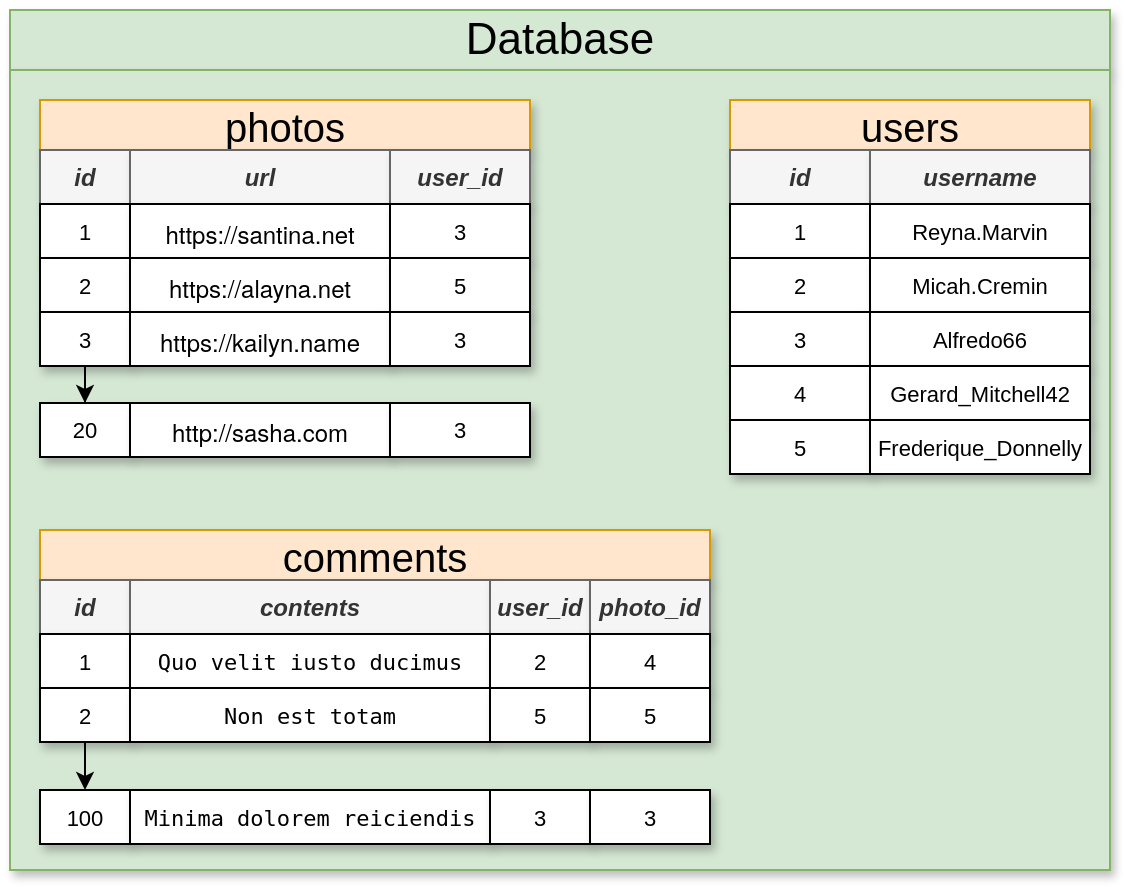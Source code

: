 <mxfile version="13.3.7" type="device" pages="6"><diagram id="_-v_9OgG2lyFhQG4a5Bo" name="01 - db"><mxGraphModel dx="858" dy="529" grid="1" gridSize="10" guides="1" tooltips="1" connect="1" arrows="1" fold="1" page="1" pageScale="1" pageWidth="1920" pageHeight="1200" math="0" shadow="0"><root><mxCell id="0"/><mxCell id="1" parent="0"/><mxCell id="qbHnxzSdiVp1M9QUfCfv-1" value="Database" style="rounded=0;whiteSpace=wrap;html=1;shadow=1;fontSize=22;fillColor=#d5e8d4;strokeColor=#82b366;" vertex="1" parent="1"><mxGeometry x="400" y="260" width="550" height="30" as="geometry"/></mxCell><mxCell id="qbHnxzSdiVp1M9QUfCfv-2" value="" style="rounded=0;whiteSpace=wrap;html=1;shadow=1;fontSize=22;fillColor=#d5e8d4;strokeColor=#82b366;" vertex="1" parent="1"><mxGeometry x="400" y="290" width="550" height="400" as="geometry"/></mxCell><mxCell id="qbHnxzSdiVp1M9QUfCfv-3" value="photos" style="rounded=0;whiteSpace=wrap;html=1;shadow=1;fontSize=20;fillColor=#ffe6cc;strokeColor=#d79b00;" vertex="1" parent="1"><mxGeometry x="415" y="305" width="245" height="25" as="geometry"/></mxCell><mxCell id="qbHnxzSdiVp1M9QUfCfv-4" value="id" style="rounded=0;whiteSpace=wrap;html=1;shadow=1;fontSize=12;fillColor=#f5f5f5;strokeColor=#666666;fontColor=#333333;fontStyle=3" vertex="1" parent="1"><mxGeometry x="415" y="330" width="45" height="27" as="geometry"/></mxCell><mxCell id="qbHnxzSdiVp1M9QUfCfv-5" value="url" style="rounded=0;whiteSpace=wrap;html=1;shadow=1;fontSize=12;fillColor=#f5f5f5;strokeColor=#666666;fontColor=#333333;fontStyle=3" vertex="1" parent="1"><mxGeometry x="460" y="330" width="130" height="27" as="geometry"/></mxCell><mxCell id="qbHnxzSdiVp1M9QUfCfv-6" value="user_id" style="rounded=0;whiteSpace=wrap;html=1;shadow=1;fontSize=12;fillColor=#f5f5f5;strokeColor=#666666;fontColor=#333333;fontStyle=3" vertex="1" parent="1"><mxGeometry x="590" y="330" width="70" height="27" as="geometry"/></mxCell><mxCell id="qbHnxzSdiVp1M9QUfCfv-7" value="users" style="rounded=0;whiteSpace=wrap;html=1;shadow=1;fontSize=20;fillColor=#ffe6cc;strokeColor=#d79b00;" vertex="1" parent="1"><mxGeometry x="760" y="305" width="180" height="25" as="geometry"/></mxCell><mxCell id="qbHnxzSdiVp1M9QUfCfv-8" value="id" style="rounded=0;whiteSpace=wrap;html=1;shadow=1;fontSize=12;fillColor=#f5f5f5;strokeColor=#666666;fontColor=#333333;fontStyle=3" vertex="1" parent="1"><mxGeometry x="760" y="330" width="70" height="27" as="geometry"/></mxCell><mxCell id="qbHnxzSdiVp1M9QUfCfv-9" value="username" style="rounded=0;whiteSpace=wrap;html=1;shadow=1;fontSize=12;fillColor=#f5f5f5;strokeColor=#666666;fontColor=#333333;fontStyle=3" vertex="1" parent="1"><mxGeometry x="830" y="330" width="110" height="27" as="geometry"/></mxCell><mxCell id="qbHnxzSdiVp1M9QUfCfv-10" value="comments" style="rounded=0;whiteSpace=wrap;html=1;shadow=1;fontSize=20;fillColor=#ffe6cc;strokeColor=#d79b00;" vertex="1" parent="1"><mxGeometry x="415" y="520" width="335" height="25" as="geometry"/></mxCell><mxCell id="qbHnxzSdiVp1M9QUfCfv-11" value="id" style="rounded=0;whiteSpace=wrap;html=1;shadow=1;fontSize=12;fillColor=#f5f5f5;strokeColor=#666666;fontColor=#333333;fontStyle=3" vertex="1" parent="1"><mxGeometry x="415" y="545" width="45" height="27" as="geometry"/></mxCell><mxCell id="qbHnxzSdiVp1M9QUfCfv-12" value="1" style="rounded=0;whiteSpace=wrap;html=1;shadow=1;fontSize=11;fontStyle=0" vertex="1" parent="1"><mxGeometry x="760" y="357" width="70" height="27" as="geometry"/></mxCell><mxCell id="qbHnxzSdiVp1M9QUfCfv-13" value="Reyna.Marvin" style="rounded=0;whiteSpace=wrap;html=1;shadow=1;fontSize=11;fontStyle=0" vertex="1" parent="1"><mxGeometry x="830" y="357" width="110" height="27" as="geometry"/></mxCell><mxCell id="qbHnxzSdiVp1M9QUfCfv-14" value="2" style="rounded=0;whiteSpace=wrap;html=1;shadow=1;fontSize=11;fontStyle=0" vertex="1" parent="1"><mxGeometry x="760" y="384" width="70" height="27" as="geometry"/></mxCell><mxCell id="qbHnxzSdiVp1M9QUfCfv-15" value="Micah.Cremin" style="rounded=0;whiteSpace=wrap;html=1;shadow=1;fontSize=11;fontStyle=0" vertex="1" parent="1"><mxGeometry x="830" y="384" width="110" height="27" as="geometry"/></mxCell><mxCell id="qbHnxzSdiVp1M9QUfCfv-16" value="3" style="rounded=0;whiteSpace=wrap;html=1;shadow=1;fontSize=11;fontStyle=0" vertex="1" parent="1"><mxGeometry x="760" y="411" width="70" height="27" as="geometry"/></mxCell><mxCell id="qbHnxzSdiVp1M9QUfCfv-17" value="Alfredo66" style="rounded=0;whiteSpace=wrap;html=1;shadow=1;fontSize=11;fontStyle=0" vertex="1" parent="1"><mxGeometry x="830" y="411" width="110" height="27" as="geometry"/></mxCell><mxCell id="qbHnxzSdiVp1M9QUfCfv-18" value="4" style="rounded=0;whiteSpace=wrap;html=1;shadow=1;fontSize=11;fontStyle=0" vertex="1" parent="1"><mxGeometry x="760" y="438" width="70" height="27" as="geometry"/></mxCell><mxCell id="qbHnxzSdiVp1M9QUfCfv-19" value="Gerard_Mitchell42" style="rounded=0;whiteSpace=wrap;html=1;shadow=1;fontSize=11;fontStyle=0" vertex="1" parent="1"><mxGeometry x="830" y="438" width="110" height="27" as="geometry"/></mxCell><mxCell id="qbHnxzSdiVp1M9QUfCfv-20" value="5" style="rounded=0;whiteSpace=wrap;html=1;shadow=1;fontSize=11;fontStyle=0" vertex="1" parent="1"><mxGeometry x="760" y="465" width="70" height="27" as="geometry"/></mxCell><mxCell id="qbHnxzSdiVp1M9QUfCfv-21" value="Frederique_Donnelly" style="rounded=0;whiteSpace=wrap;html=1;shadow=1;fontSize=11;fontStyle=0" vertex="1" parent="1"><mxGeometry x="830" y="465" width="110" height="27" as="geometry"/></mxCell><mxCell id="qbHnxzSdiVp1M9QUfCfv-22" value="1" style="rounded=0;whiteSpace=wrap;html=1;shadow=1;fontSize=11;fontStyle=0" vertex="1" parent="1"><mxGeometry x="415" y="357" width="45" height="27" as="geometry"/></mxCell><mxCell id="qbHnxzSdiVp1M9QUfCfv-23" value="&lt;p class=&quot;p1&quot; style=&quot;margin: 0px ; font-stretch: normal ; font-size: 12px ; line-height: normal ; font-family: &amp;#34;helvetica neue&amp;#34;&quot;&gt;https://santina.net&lt;/p&gt;" style="rounded=0;whiteSpace=wrap;html=1;shadow=1;fontSize=11;fontStyle=0" vertex="1" parent="1"><mxGeometry x="460" y="357" width="130" height="27" as="geometry"/></mxCell><mxCell id="qbHnxzSdiVp1M9QUfCfv-24" value="3" style="rounded=0;whiteSpace=wrap;html=1;shadow=1;fontSize=11;fontStyle=0" vertex="1" parent="1"><mxGeometry x="590" y="357" width="70" height="27" as="geometry"/></mxCell><mxCell id="qbHnxzSdiVp1M9QUfCfv-25" value="2" style="rounded=0;whiteSpace=wrap;html=1;shadow=1;fontSize=11;fontStyle=0" vertex="1" parent="1"><mxGeometry x="415" y="384" width="45" height="27" as="geometry"/></mxCell><mxCell id="qbHnxzSdiVp1M9QUfCfv-26" value="&lt;p class=&quot;p1&quot; style=&quot;margin: 0px ; font-stretch: normal ; font-size: 12px ; line-height: normal ; font-family: &amp;#34;helvetica neue&amp;#34;&quot;&gt;https://alayna.net&lt;/p&gt;" style="rounded=0;whiteSpace=wrap;html=1;shadow=1;fontSize=11;fontStyle=0" vertex="1" parent="1"><mxGeometry x="460" y="384" width="130" height="27" as="geometry"/></mxCell><mxCell id="qbHnxzSdiVp1M9QUfCfv-27" value="5" style="rounded=0;whiteSpace=wrap;html=1;shadow=1;fontSize=11;fontStyle=0" vertex="1" parent="1"><mxGeometry x="590" y="384" width="70" height="27" as="geometry"/></mxCell><mxCell id="qbHnxzSdiVp1M9QUfCfv-28" style="edgeStyle=orthogonalEdgeStyle;rounded=0;orthogonalLoop=1;jettySize=auto;html=1;exitX=0.5;exitY=1;exitDx=0;exitDy=0;fontSize=11;" edge="1" parent="1" source="qbHnxzSdiVp1M9QUfCfv-29" target="qbHnxzSdiVp1M9QUfCfv-32"><mxGeometry relative="1" as="geometry"/></mxCell><mxCell id="qbHnxzSdiVp1M9QUfCfv-29" value="3" style="rounded=0;whiteSpace=wrap;html=1;shadow=1;fontSize=11;fontStyle=0" vertex="1" parent="1"><mxGeometry x="415" y="411" width="45" height="27" as="geometry"/></mxCell><mxCell id="qbHnxzSdiVp1M9QUfCfv-30" value="&lt;p class=&quot;p1&quot; style=&quot;margin: 0px ; font-stretch: normal ; font-size: 12px ; line-height: normal ; font-family: &amp;#34;helvetica neue&amp;#34;&quot;&gt;https://kailyn.name&lt;/p&gt;" style="rounded=0;whiteSpace=wrap;html=1;shadow=1;fontSize=11;fontStyle=0" vertex="1" parent="1"><mxGeometry x="460" y="411" width="130" height="27" as="geometry"/></mxCell><mxCell id="qbHnxzSdiVp1M9QUfCfv-31" value="3" style="rounded=0;whiteSpace=wrap;html=1;shadow=1;fontSize=11;fontStyle=0" vertex="1" parent="1"><mxGeometry x="590" y="411" width="70" height="27" as="geometry"/></mxCell><mxCell id="qbHnxzSdiVp1M9QUfCfv-32" value="20" style="rounded=0;whiteSpace=wrap;html=1;shadow=1;fontSize=11;fontStyle=0" vertex="1" parent="1"><mxGeometry x="415" y="456.5" width="45" height="27" as="geometry"/></mxCell><mxCell id="qbHnxzSdiVp1M9QUfCfv-33" value="&lt;p class=&quot;p1&quot; style=&quot;margin: 0px ; font-stretch: normal ; font-size: 12px ; line-height: normal ; font-family: &amp;#34;helvetica neue&amp;#34;&quot;&gt;http://sasha.com&lt;/p&gt;" style="rounded=0;whiteSpace=wrap;html=1;shadow=1;fontSize=11;fontStyle=0" vertex="1" parent="1"><mxGeometry x="460" y="456.5" width="130" height="27" as="geometry"/></mxCell><mxCell id="qbHnxzSdiVp1M9QUfCfv-34" value="3" style="rounded=0;whiteSpace=wrap;html=1;shadow=1;fontSize=11;fontStyle=0" vertex="1" parent="1"><mxGeometry x="590" y="456.5" width="70" height="27" as="geometry"/></mxCell><mxCell id="qbHnxzSdiVp1M9QUfCfv-35" value="contents" style="rounded=0;whiteSpace=wrap;html=1;shadow=1;fontSize=12;fillColor=#f5f5f5;strokeColor=#666666;fontColor=#333333;fontStyle=3" vertex="1" parent="1"><mxGeometry x="460" y="545" width="180" height="27" as="geometry"/></mxCell><mxCell id="qbHnxzSdiVp1M9QUfCfv-36" value="user_id" style="rounded=0;whiteSpace=wrap;html=1;shadow=1;fontSize=12;fillColor=#f5f5f5;strokeColor=#666666;fontColor=#333333;fontStyle=3" vertex="1" parent="1"><mxGeometry x="640" y="545" width="50" height="27" as="geometry"/></mxCell><mxCell id="qbHnxzSdiVp1M9QUfCfv-37" value="photo_id" style="rounded=0;whiteSpace=wrap;html=1;shadow=1;fontSize=12;fillColor=#f5f5f5;strokeColor=#666666;fontColor=#333333;fontStyle=3" vertex="1" parent="1"><mxGeometry x="690" y="545" width="60" height="27" as="geometry"/></mxCell><mxCell id="qbHnxzSdiVp1M9QUfCfv-38" value="1" style="rounded=0;whiteSpace=wrap;html=1;shadow=1;fontSize=11;fontStyle=0" vertex="1" parent="1"><mxGeometry x="415" y="572" width="45" height="27" as="geometry"/></mxCell><mxCell id="qbHnxzSdiVp1M9QUfCfv-39" value="&lt;pre class=&quot;prettyprint linenums&quot;&gt;Quo velit iusto ducimus&lt;/pre&gt;" style="rounded=0;whiteSpace=wrap;html=1;shadow=1;fontSize=11;fontStyle=0" vertex="1" parent="1"><mxGeometry x="460" y="572" width="180" height="27" as="geometry"/></mxCell><mxCell id="qbHnxzSdiVp1M9QUfCfv-40" value="2" style="rounded=0;whiteSpace=wrap;html=1;shadow=1;fontSize=11;fontStyle=0" vertex="1" parent="1"><mxGeometry x="640" y="572" width="50" height="27" as="geometry"/></mxCell><mxCell id="qbHnxzSdiVp1M9QUfCfv-41" value="4" style="rounded=0;whiteSpace=wrap;html=1;shadow=1;fontSize=11;fontStyle=0" vertex="1" parent="1"><mxGeometry x="690" y="572" width="60" height="27" as="geometry"/></mxCell><mxCell id="qbHnxzSdiVp1M9QUfCfv-42" style="edgeStyle=orthogonalEdgeStyle;rounded=0;orthogonalLoop=1;jettySize=auto;html=1;exitX=0.5;exitY=1;exitDx=0;exitDy=0;fontSize=11;" edge="1" parent="1" source="qbHnxzSdiVp1M9QUfCfv-43" target="qbHnxzSdiVp1M9QUfCfv-47"><mxGeometry relative="1" as="geometry"/></mxCell><mxCell id="qbHnxzSdiVp1M9QUfCfv-43" value="2" style="rounded=0;whiteSpace=wrap;html=1;shadow=1;fontSize=11;fontStyle=0" vertex="1" parent="1"><mxGeometry x="415" y="599" width="45" height="27" as="geometry"/></mxCell><mxCell id="qbHnxzSdiVp1M9QUfCfv-44" value="&lt;pre class=&quot;prettyprint linenums&quot;&gt;&lt;pre class=&quot;prettyprint linenums&quot;&gt;Non est totam&lt;/pre&gt;&lt;/pre&gt;" style="rounded=0;whiteSpace=wrap;html=1;shadow=1;fontSize=11;fontStyle=0" vertex="1" parent="1"><mxGeometry x="460" y="599" width="180" height="27" as="geometry"/></mxCell><mxCell id="qbHnxzSdiVp1M9QUfCfv-45" value="5" style="rounded=0;whiteSpace=wrap;html=1;shadow=1;fontSize=11;fontStyle=0" vertex="1" parent="1"><mxGeometry x="640" y="599" width="50" height="27" as="geometry"/></mxCell><mxCell id="qbHnxzSdiVp1M9QUfCfv-46" value="5" style="rounded=0;whiteSpace=wrap;html=1;shadow=1;fontSize=11;fontStyle=0" vertex="1" parent="1"><mxGeometry x="690" y="599" width="60" height="27" as="geometry"/></mxCell><mxCell id="qbHnxzSdiVp1M9QUfCfv-47" value="100" style="rounded=0;whiteSpace=wrap;html=1;shadow=1;fontSize=11;fontStyle=0" vertex="1" parent="1"><mxGeometry x="415" y="650" width="45" height="27" as="geometry"/></mxCell><mxCell id="qbHnxzSdiVp1M9QUfCfv-48" value="&lt;pre class=&quot;prettyprint linenums&quot;&gt;&lt;pre class=&quot;prettyprint linenums&quot;&gt;Minima dolorem reiciendis&lt;/pre&gt;&lt;/pre&gt;" style="rounded=0;whiteSpace=wrap;html=1;shadow=1;fontSize=11;fontStyle=0" vertex="1" parent="1"><mxGeometry x="460" y="650" width="180" height="27" as="geometry"/></mxCell><mxCell id="qbHnxzSdiVp1M9QUfCfv-49" value="3" style="rounded=0;whiteSpace=wrap;html=1;shadow=1;fontSize=11;fontStyle=0" vertex="1" parent="1"><mxGeometry x="640" y="650" width="50" height="27" as="geometry"/></mxCell><mxCell id="qbHnxzSdiVp1M9QUfCfv-50" value="3" style="rounded=0;whiteSpace=wrap;html=1;shadow=1;fontSize=11;fontStyle=0" vertex="1" parent="1"><mxGeometry x="690" y="650" width="60" height="27" as="geometry"/></mxCell></root></mxGraphModel></diagram><diagram id="bQ3ntyKZVu7ALVc5Lxuk" name="02 - db"><mxGraphModel dx="715" dy="441" grid="1" gridSize="10" guides="1" tooltips="1" connect="1" arrows="1" fold="1" page="1" pageScale="1" pageWidth="1920" pageHeight="1200" math="0" shadow="0"><root><mxCell id="giPq2rdYsmPmyQpQ4d8k-0"/><mxCell id="giPq2rdYsmPmyQpQ4d8k-1" parent="giPq2rdYsmPmyQpQ4d8k-0"/><mxCell id="giPq2rdYsmPmyQpQ4d8k-2" value="Users can comment on photos that they posted.&lt;br&gt;List the url and contents for every photo/comment where this occured" style="rounded=0;whiteSpace=wrap;html=1;fillColor=#dae8fc;strokeColor=#6c8ebf;fontStyle=1;fontSize=20;" vertex="1" parent="giPq2rdYsmPmyQpQ4d8k-1"><mxGeometry x="580" y="180" width="460" height="90" as="geometry"/></mxCell><mxCell id="7E_LKyaesdupzvlG1YNw-1" value="url" style="rounded=0;whiteSpace=wrap;html=1;shadow=1;fontSize=12;fillColor=#f5f5f5;strokeColor=#666666;fontColor=#333333;fontStyle=3" vertex="1" parent="giPq2rdYsmPmyQpQ4d8k-1"><mxGeometry x="682.5" y="290" width="130" height="27" as="geometry"/></mxCell><mxCell id="7E_LKyaesdupzvlG1YNw-2" value="contents" style="rounded=0;whiteSpace=wrap;html=1;shadow=1;fontSize=12;fillColor=#f5f5f5;strokeColor=#666666;fontColor=#333333;fontStyle=3" vertex="1" parent="giPq2rdYsmPmyQpQ4d8k-1"><mxGeometry x="812.5" y="290" width="125" height="27" as="geometry"/></mxCell><mxCell id="7E_LKyaesdupzvlG1YNw-4" value="&lt;span style=&quot;color: rgb(38 , 38 , 38) ; font-family: &amp;#34;roboto&amp;#34; , sans-serif ; font-size: 13px ; text-align: left ; background-color: rgb(255 , 255 , 255)&quot;&gt;http://chet.net&lt;/span&gt;" style="rounded=0;whiteSpace=wrap;html=1;shadow=1;fontSize=12;fontStyle=0" vertex="1" parent="giPq2rdYsmPmyQpQ4d8k-1"><mxGeometry x="682.5" y="317" width="130" height="27" as="geometry"/></mxCell><mxCell id="7E_LKyaesdupzvlG1YNw-5" value="&lt;span style=&quot;color: rgb(38 , 38 , 38) ; font-family: &amp;#34;roboto&amp;#34; , sans-serif ; font-size: 13px ; text-align: left ; background-color: rgb(255 , 255 , 255)&quot;&gt;Non est totam.&lt;/span&gt;" style="rounded=0;whiteSpace=wrap;html=1;shadow=1;fontSize=12;fontStyle=0" vertex="1" parent="giPq2rdYsmPmyQpQ4d8k-1"><mxGeometry x="812.5" y="317" width="125" height="27" as="geometry"/></mxCell><mxCell id="7E_LKyaesdupzvlG1YNw-7" value="&lt;span style=&quot;font-family: poppins, sans-serif; font-size: 13px; text-align: left; background-color: rgba(255, 255, 255, 0.075);&quot;&gt;https://kailyn.name&lt;/span&gt;" style="rounded=0;whiteSpace=wrap;html=1;shadow=1;fontSize=12;fontStyle=0;" vertex="1" parent="giPq2rdYsmPmyQpQ4d8k-1"><mxGeometry x="682.5" y="344" width="130" height="27" as="geometry"/></mxCell><mxCell id="7E_LKyaesdupzvlG1YNw-8" value="&lt;span style=&quot;font-family: poppins, sans-serif; font-size: 13px; text-align: left; background-color: rgba(255, 255, 255, 0.075);&quot;&gt;Fuga et iste beatae.&lt;/span&gt;" style="rounded=0;whiteSpace=wrap;html=1;shadow=1;fontSize=12;fontStyle=0;" vertex="1" parent="giPq2rdYsmPmyQpQ4d8k-1"><mxGeometry x="812.5" y="344" width="125" height="27" as="geometry"/></mxCell><mxCell id="7E_LKyaesdupzvlG1YNw-10" value="&lt;span style=&quot;font-family: poppins, sans-serif; font-size: 13px; text-align: left; background-color: rgba(255, 255, 255, 0.075);&quot;&gt;http://marjolaine.name&lt;/span&gt;" style="rounded=0;whiteSpace=wrap;html=1;shadow=1;fontSize=12;fontStyle=0;" vertex="1" parent="giPq2rdYsmPmyQpQ4d8k-1"><mxGeometry x="682.5" y="371" width="130" height="27" as="geometry"/></mxCell><mxCell id="7E_LKyaesdupzvlG1YNw-11" value="&lt;span style=&quot;font-family: poppins, sans-serif; font-size: 13px; text-align: left; background-color: rgba(255, 255, 255, 0.075);&quot;&gt;Culpa qui&lt;/span&gt;" style="rounded=0;whiteSpace=wrap;html=1;shadow=1;fontSize=12;fontStyle=0;" vertex="1" parent="giPq2rdYsmPmyQpQ4d8k-1"><mxGeometry x="812.5" y="371" width="125" height="27" as="geometry"/></mxCell><mxCell id="pmfj-s8cazOWYyO2a2xO-0" value="&lt;i&gt;Who is commenting on their own photos?&lt;/i&gt;" style="text;html=1;strokeColor=none;fillColor=none;align=center;verticalAlign=middle;whiteSpace=wrap;rounded=0;fontSize=20;fontColor=#000000;fontStyle=1" vertex="1" parent="giPq2rdYsmPmyQpQ4d8k-1"><mxGeometry x="690" y="440" width="240" height="50" as="geometry"/></mxCell></root></mxGraphModel></diagram><diagram name="04 - join" id="YyJunCgAkcJ8TDL-71JK"><mxGraphModel dx="858" dy="529" grid="1" gridSize="10" guides="1" tooltips="1" connect="1" arrows="1" fold="1" page="1" pageScale="1" pageWidth="1920" pageHeight="1200" math="0" shadow="0"><root><mxCell id="t7uDgg55qilkEiaqChXx-0"/><mxCell id="t7uDgg55qilkEiaqChXx-1" parent="t7uDgg55qilkEiaqChXx-0"/><mxCell id="ZqI-kRnWK0VF0C0eQtkJ-0" value="Database" style="rounded=0;whiteSpace=wrap;html=1;shadow=1;fontSize=22;fillColor=#d5e8d4;strokeColor=#82b366;" vertex="1" parent="t7uDgg55qilkEiaqChXx-1"><mxGeometry x="400" y="260" width="650" height="30" as="geometry"/></mxCell><mxCell id="ZqI-kRnWK0VF0C0eQtkJ-1" value="" style="rounded=0;whiteSpace=wrap;html=1;shadow=1;fontSize=22;fillColor=#d5e8d4;strokeColor=#82b366;" vertex="1" parent="t7uDgg55qilkEiaqChXx-1"><mxGeometry x="400" y="290" width="650" height="370" as="geometry"/></mxCell><mxCell id="ZqI-kRnWK0VF0C0eQtkJ-2" value="photos" style="rounded=0;whiteSpace=wrap;html=1;shadow=1;fontSize=20;fillColor=#ffe6cc;strokeColor=#d79b00;" vertex="1" parent="t7uDgg55qilkEiaqChXx-1"><mxGeometry x="790" y="300" width="245" height="25" as="geometry"/></mxCell><mxCell id="ZqI-kRnWK0VF0C0eQtkJ-3" value="id" style="rounded=0;whiteSpace=wrap;html=1;shadow=1;fontSize=12;fillColor=#f5f5f5;strokeColor=#666666;fontColor=#333333;fontStyle=3" vertex="1" parent="t7uDgg55qilkEiaqChXx-1"><mxGeometry x="790" y="325" width="45" height="27" as="geometry"/></mxCell><mxCell id="ZqI-kRnWK0VF0C0eQtkJ-4" value="url" style="rounded=0;whiteSpace=wrap;html=1;shadow=1;fontSize=12;fillColor=#f5f5f5;strokeColor=#666666;fontColor=#333333;fontStyle=3" vertex="1" parent="t7uDgg55qilkEiaqChXx-1"><mxGeometry x="835" y="325" width="130" height="27" as="geometry"/></mxCell><mxCell id="ZqI-kRnWK0VF0C0eQtkJ-5" value="user_id" style="rounded=0;whiteSpace=wrap;html=1;shadow=1;fontSize=12;fillColor=#f5f5f5;strokeColor=#666666;fontColor=#333333;fontStyle=3" vertex="1" parent="t7uDgg55qilkEiaqChXx-1"><mxGeometry x="965" y="325" width="70" height="27" as="geometry"/></mxCell><mxCell id="ZqI-kRnWK0VF0C0eQtkJ-6" value="comments" style="rounded=0;whiteSpace=wrap;html=1;shadow=1;fontSize=20;fillColor=#ffe6cc;strokeColor=#d79b00;" vertex="1" parent="t7uDgg55qilkEiaqChXx-1"><mxGeometry x="410" y="300" width="335" height="25" as="geometry"/></mxCell><mxCell id="ZqI-kRnWK0VF0C0eQtkJ-7" value="id" style="rounded=0;whiteSpace=wrap;html=1;shadow=1;fontSize=12;fillColor=#f5f5f5;strokeColor=#666666;fontColor=#333333;fontStyle=3" vertex="1" parent="t7uDgg55qilkEiaqChXx-1"><mxGeometry x="410" y="325" width="45" height="27" as="geometry"/></mxCell><mxCell id="ZqI-kRnWK0VF0C0eQtkJ-8" value="1" style="rounded=0;whiteSpace=wrap;html=1;shadow=1;fontSize=11;fontStyle=0" vertex="1" parent="t7uDgg55qilkEiaqChXx-1"><mxGeometry x="790" y="352" width="45" height="27" as="geometry"/></mxCell><mxCell id="ZqI-kRnWK0VF0C0eQtkJ-9" value="&lt;p class=&quot;p1&quot; style=&quot;margin: 0px ; font-stretch: normal ; font-size: 12px ; line-height: normal ; font-family: &amp;#34;helvetica neue&amp;#34;&quot;&gt;https://santina.net&lt;/p&gt;" style="rounded=0;whiteSpace=wrap;html=1;shadow=1;fontSize=11;fontStyle=0" vertex="1" parent="t7uDgg55qilkEiaqChXx-1"><mxGeometry x="835" y="352" width="130" height="27" as="geometry"/></mxCell><mxCell id="ZqI-kRnWK0VF0C0eQtkJ-10" value="2" style="rounded=0;whiteSpace=wrap;html=1;shadow=1;fontSize=11;fontStyle=0" vertex="1" parent="t7uDgg55qilkEiaqChXx-1"><mxGeometry x="965" y="352" width="70" height="27" as="geometry"/></mxCell><mxCell id="ZqI-kRnWK0VF0C0eQtkJ-11" value="2" style="rounded=0;whiteSpace=wrap;html=1;shadow=1;fontSize=11;fontStyle=0" vertex="1" parent="t7uDgg55qilkEiaqChXx-1"><mxGeometry x="790" y="379" width="45" height="27" as="geometry"/></mxCell><mxCell id="ZqI-kRnWK0VF0C0eQtkJ-12" value="&lt;p class=&quot;p1&quot; style=&quot;margin: 0px ; font-stretch: normal ; font-size: 12px ; line-height: normal ; font-family: &amp;#34;helvetica neue&amp;#34;&quot;&gt;https://alayna.net&lt;/p&gt;" style="rounded=0;whiteSpace=wrap;html=1;shadow=1;fontSize=11;fontStyle=0" vertex="1" parent="t7uDgg55qilkEiaqChXx-1"><mxGeometry x="835" y="379" width="130" height="27" as="geometry"/></mxCell><mxCell id="ZqI-kRnWK0VF0C0eQtkJ-13" value="3" style="rounded=0;whiteSpace=wrap;html=1;shadow=1;fontSize=11;fontStyle=0" vertex="1" parent="t7uDgg55qilkEiaqChXx-1"><mxGeometry x="965" y="379" width="70" height="27" as="geometry"/></mxCell><mxCell id="ZqI-kRnWK0VF0C0eQtkJ-14" value="3" style="rounded=0;whiteSpace=wrap;html=1;shadow=1;fontSize=11;fontStyle=0" vertex="1" parent="t7uDgg55qilkEiaqChXx-1"><mxGeometry x="790" y="406" width="45" height="27" as="geometry"/></mxCell><mxCell id="ZqI-kRnWK0VF0C0eQtkJ-15" value="&lt;p class=&quot;p1&quot; style=&quot;margin: 0px ; font-stretch: normal ; font-size: 12px ; line-height: normal ; font-family: &amp;#34;helvetica neue&amp;#34;&quot;&gt;https://kailyn.name&lt;/p&gt;" style="rounded=0;whiteSpace=wrap;html=1;shadow=1;fontSize=11;fontStyle=0" vertex="1" parent="t7uDgg55qilkEiaqChXx-1"><mxGeometry x="835" y="406" width="130" height="27" as="geometry"/></mxCell><mxCell id="ZqI-kRnWK0VF0C0eQtkJ-16" value="5" style="rounded=0;whiteSpace=wrap;html=1;shadow=1;fontSize=11;fontStyle=0" vertex="1" parent="t7uDgg55qilkEiaqChXx-1"><mxGeometry x="965" y="406" width="70" height="27" as="geometry"/></mxCell><mxCell id="ZqI-kRnWK0VF0C0eQtkJ-17" value="contents" style="rounded=0;whiteSpace=wrap;html=1;shadow=1;fontSize=12;fillColor=#f5f5f5;strokeColor=#666666;fontColor=#333333;fontStyle=3" vertex="1" parent="t7uDgg55qilkEiaqChXx-1"><mxGeometry x="455" y="325" width="180" height="27" as="geometry"/></mxCell><mxCell id="ZqI-kRnWK0VF0C0eQtkJ-18" value="user_id" style="rounded=0;whiteSpace=wrap;html=1;shadow=1;fontSize=12;fillColor=#f5f5f5;strokeColor=#666666;fontColor=#333333;fontStyle=3" vertex="1" parent="t7uDgg55qilkEiaqChXx-1"><mxGeometry x="635" y="325" width="50" height="27" as="geometry"/></mxCell><mxCell id="ZqI-kRnWK0VF0C0eQtkJ-19" value="photo_id" style="rounded=0;whiteSpace=wrap;html=1;shadow=1;fontSize=12;fillColor=#f5f5f5;strokeColor=#666666;fontColor=#333333;fontStyle=3" vertex="1" parent="t7uDgg55qilkEiaqChXx-1"><mxGeometry x="685" y="325" width="60" height="27" as="geometry"/></mxCell><mxCell id="ZqI-kRnWK0VF0C0eQtkJ-20" value="1" style="rounded=0;whiteSpace=wrap;html=1;shadow=1;fontSize=11;fontStyle=0" vertex="1" parent="t7uDgg55qilkEiaqChXx-1"><mxGeometry x="410" y="352" width="45" height="27" as="geometry"/></mxCell><mxCell id="ZqI-kRnWK0VF0C0eQtkJ-21" value="&lt;div class=&quot;prettyprint linenums&quot;&gt;Quo velit iusto ducimus&lt;/div&gt;" style="rounded=0;whiteSpace=wrap;html=1;shadow=1;fontSize=11;fontStyle=0;fontFamily=Helvetica;" vertex="1" parent="t7uDgg55qilkEiaqChXx-1"><mxGeometry x="455" y="352" width="180" height="27" as="geometry"/></mxCell><mxCell id="ZqI-kRnWK0VF0C0eQtkJ-22" value="2" style="rounded=0;whiteSpace=wrap;html=1;shadow=1;fontSize=11;fontStyle=0" vertex="1" parent="t7uDgg55qilkEiaqChXx-1"><mxGeometry x="635" y="352" width="50" height="27" as="geometry"/></mxCell><mxCell id="ZqI-kRnWK0VF0C0eQtkJ-23" value="2" style="rounded=0;whiteSpace=wrap;html=1;shadow=1;fontSize=11;fontStyle=0" vertex="1" parent="t7uDgg55qilkEiaqChXx-1"><mxGeometry x="685" y="352" width="60" height="27" as="geometry"/></mxCell><mxCell id="ZqI-kRnWK0VF0C0eQtkJ-24" value="2" style="rounded=0;whiteSpace=wrap;html=1;shadow=1;fontSize=11;fontStyle=0" vertex="1" parent="t7uDgg55qilkEiaqChXx-1"><mxGeometry x="410" y="379" width="45" height="27" as="geometry"/></mxCell><mxCell id="ZqI-kRnWK0VF0C0eQtkJ-25" value="&lt;div class=&quot;prettyprint linenums&quot;&gt;&lt;div class=&quot;prettyprint linenums&quot;&gt;Non est totam&lt;/div&gt;&lt;/div&gt;" style="rounded=0;whiteSpace=wrap;html=1;shadow=1;fontSize=11;fontStyle=0;fontFamily=Helvetica;" vertex="1" parent="t7uDgg55qilkEiaqChXx-1"><mxGeometry x="455" y="379" width="180" height="27" as="geometry"/></mxCell><mxCell id="ZqI-kRnWK0VF0C0eQtkJ-26" value="5" style="rounded=0;whiteSpace=wrap;html=1;shadow=1;fontSize=11;fontStyle=0" vertex="1" parent="t7uDgg55qilkEiaqChXx-1"><mxGeometry x="635" y="379" width="50" height="27" as="geometry"/></mxCell><mxCell id="ZqI-kRnWK0VF0C0eQtkJ-27" value="3" style="rounded=0;whiteSpace=wrap;html=1;shadow=1;fontSize=11;fontStyle=0" vertex="1" parent="t7uDgg55qilkEiaqChXx-1"><mxGeometry x="685" y="379" width="60" height="27" as="geometry"/></mxCell><mxCell id="ZqI-kRnWK0VF0C0eQtkJ-28" value="3" style="rounded=0;whiteSpace=wrap;html=1;shadow=1;fontSize=11;fontStyle=0" vertex="1" parent="t7uDgg55qilkEiaqChXx-1"><mxGeometry x="410" y="406" width="45" height="27" as="geometry"/></mxCell><mxCell id="ZqI-kRnWK0VF0C0eQtkJ-29" value="&lt;div class=&quot;prettyprint linenums&quot;&gt;&lt;div class=&quot;prettyprint linenums&quot;&gt;Minima dolorem reiciendis&lt;/div&gt;&lt;/div&gt;" style="rounded=0;whiteSpace=wrap;html=1;shadow=1;fontSize=11;fontStyle=0;fontFamily=Helvetica;" vertex="1" parent="t7uDgg55qilkEiaqChXx-1"><mxGeometry x="455" y="406" width="180" height="27" as="geometry"/></mxCell><mxCell id="ZqI-kRnWK0VF0C0eQtkJ-30" value="3" style="rounded=0;whiteSpace=wrap;html=1;shadow=1;fontSize=11;fontStyle=0" vertex="1" parent="t7uDgg55qilkEiaqChXx-1"><mxGeometry x="635" y="406" width="50" height="27" as="geometry"/></mxCell><mxCell id="ZqI-kRnWK0VF0C0eQtkJ-31" value="1" style="rounded=0;whiteSpace=wrap;html=1;shadow=1;fontSize=11;fontStyle=0" vertex="1" parent="t7uDgg55qilkEiaqChXx-1"><mxGeometry x="685" y="406" width="60" height="27" as="geometry"/></mxCell><mxCell id="ZqI-kRnWK0VF0C0eQtkJ-61" value="comments with photos" style="rounded=0;whiteSpace=wrap;html=1;shadow=1;fontSize=20;fillColor=#ffe6cc;strokeColor=#d79b00;" vertex="1" parent="t7uDgg55qilkEiaqChXx-1"><mxGeometry x="440" y="470" width="580" height="25" as="geometry"/></mxCell><mxCell id="ZqI-kRnWK0VF0C0eQtkJ-62" value="id" style="rounded=0;whiteSpace=wrap;html=1;shadow=1;fontSize=12;fillColor=#f5f5f5;strokeColor=#666666;fontColor=#333333;fontStyle=3" vertex="1" parent="t7uDgg55qilkEiaqChXx-1"><mxGeometry x="440" y="495" width="45" height="27" as="geometry"/></mxCell><mxCell id="ZqI-kRnWK0VF0C0eQtkJ-63" value="contents" style="rounded=0;whiteSpace=wrap;html=1;shadow=1;fontSize=12;fillColor=#f5f5f5;strokeColor=#666666;fontColor=#333333;fontStyle=3" vertex="1" parent="t7uDgg55qilkEiaqChXx-1"><mxGeometry x="485" y="495" width="180" height="27" as="geometry"/></mxCell><mxCell id="ZqI-kRnWK0VF0C0eQtkJ-64" value="user_id" style="rounded=0;whiteSpace=wrap;html=1;shadow=1;fontSize=12;fillColor=#f5f5f5;strokeColor=#666666;fontColor=#333333;fontStyle=3" vertex="1" parent="t7uDgg55qilkEiaqChXx-1"><mxGeometry x="665" y="495" width="50" height="27" as="geometry"/></mxCell><mxCell id="ZqI-kRnWK0VF0C0eQtkJ-65" value="photo_id" style="rounded=0;whiteSpace=wrap;html=1;shadow=1;fontSize=12;fillColor=#f5f5f5;strokeColor=#666666;fontColor=#333333;fontStyle=3" vertex="1" parent="t7uDgg55qilkEiaqChXx-1"><mxGeometry x="715" y="495" width="60" height="27" as="geometry"/></mxCell><mxCell id="ZqI-kRnWK0VF0C0eQtkJ-66" value="id" style="rounded=0;whiteSpace=wrap;html=1;shadow=1;fontSize=12;fillColor=#f5f5f5;strokeColor=#666666;fontColor=#333333;fontStyle=3" vertex="1" parent="t7uDgg55qilkEiaqChXx-1"><mxGeometry x="775" y="495" width="45" height="27" as="geometry"/></mxCell><mxCell id="ZqI-kRnWK0VF0C0eQtkJ-67" value="url" style="rounded=0;whiteSpace=wrap;html=1;shadow=1;fontSize=12;fillColor=#f5f5f5;strokeColor=#666666;fontColor=#333333;fontStyle=3" vertex="1" parent="t7uDgg55qilkEiaqChXx-1"><mxGeometry x="820" y="495" width="130" height="27" as="geometry"/></mxCell><mxCell id="ZqI-kRnWK0VF0C0eQtkJ-68" value="user_id" style="rounded=0;whiteSpace=wrap;html=1;shadow=1;fontSize=12;fillColor=#f5f5f5;strokeColor=#666666;fontColor=#333333;fontStyle=3" vertex="1" parent="t7uDgg55qilkEiaqChXx-1"><mxGeometry x="950" y="495" width="70" height="27" as="geometry"/></mxCell><mxCell id="crvznexGCCfk8I2EPZkM-4" value="2" style="rounded=0;whiteSpace=wrap;html=1;shadow=1;fontSize=11;fontStyle=0" vertex="1" parent="t7uDgg55qilkEiaqChXx-1"><mxGeometry x="440" y="549" width="45" height="27" as="geometry"/></mxCell><mxCell id="crvznexGCCfk8I2EPZkM-5" value="&lt;div class=&quot;prettyprint linenums&quot;&gt;&lt;div class=&quot;prettyprint linenums&quot;&gt;Non est totam&lt;/div&gt;&lt;/div&gt;" style="rounded=0;whiteSpace=wrap;html=1;shadow=1;fontSize=11;fontStyle=0;fontFamily=Helvetica;" vertex="1" parent="t7uDgg55qilkEiaqChXx-1"><mxGeometry x="485" y="549" width="180" height="27" as="geometry"/></mxCell><mxCell id="crvznexGCCfk8I2EPZkM-6" value="5" style="rounded=0;whiteSpace=wrap;html=1;shadow=1;fontSize=11;fontStyle=0" vertex="1" parent="t7uDgg55qilkEiaqChXx-1"><mxGeometry x="665" y="549" width="50" height="27" as="geometry"/></mxCell><mxCell id="crvznexGCCfk8I2EPZkM-7" value="3" style="rounded=0;whiteSpace=wrap;html=1;shadow=1;fontSize=11;fontStyle=0" vertex="1" parent="t7uDgg55qilkEiaqChXx-1"><mxGeometry x="715" y="549" width="60" height="27" as="geometry"/></mxCell><mxCell id="crvznexGCCfk8I2EPZkM-15" value="3" style="rounded=0;whiteSpace=wrap;html=1;shadow=1;fontSize=11;fontStyle=0" vertex="1" parent="t7uDgg55qilkEiaqChXx-1"><mxGeometry x="775" y="549" width="45" height="27" as="geometry"/></mxCell><mxCell id="crvznexGCCfk8I2EPZkM-16" value="&lt;p class=&quot;p1&quot; style=&quot;margin: 0px ; font-stretch: normal ; font-size: 12px ; line-height: normal ; font-family: &amp;#34;helvetica neue&amp;#34;&quot;&gt;https://kailyn.name&lt;/p&gt;" style="rounded=0;whiteSpace=wrap;html=1;shadow=1;fontSize=11;fontStyle=0" vertex="1" parent="t7uDgg55qilkEiaqChXx-1"><mxGeometry x="820" y="549" width="130" height="27" as="geometry"/></mxCell><mxCell id="crvznexGCCfk8I2EPZkM-17" value="5" style="rounded=0;whiteSpace=wrap;html=1;shadow=1;fontSize=11;fontStyle=0" vertex="1" parent="t7uDgg55qilkEiaqChXx-1"><mxGeometry x="950" y="549" width="70" height="27" as="geometry"/></mxCell></root></mxGraphModel></diagram><diagram name="05 - three" id="ehYgAKSRf3P9ug2E-GKE"><mxGraphModel dx="1001" dy="617" grid="1" gridSize="10" guides="1" tooltips="1" connect="1" arrows="1" fold="1" page="1" pageScale="1" pageWidth="1920" pageHeight="1200" math="0" shadow="0"><root><mxCell id="niP7Mkgw-g7LcIrFF0vt-0"/><mxCell id="niP7Mkgw-g7LcIrFF0vt-1" parent="niP7Mkgw-g7LcIrFF0vt-0"/><mxCell id="niP7Mkgw-g7LcIrFF0vt-2" value="Database" style="rounded=0;whiteSpace=wrap;html=1;shadow=1;fontSize=22;fillColor=#d5e8d4;strokeColor=#82b366;" vertex="1" parent="niP7Mkgw-g7LcIrFF0vt-1"><mxGeometry x="400" y="260" width="830" height="30" as="geometry"/></mxCell><mxCell id="niP7Mkgw-g7LcIrFF0vt-3" value="" style="rounded=0;whiteSpace=wrap;html=1;shadow=1;fontSize=22;fillColor=#d5e8d4;strokeColor=#82b366;" vertex="1" parent="niP7Mkgw-g7LcIrFF0vt-1"><mxGeometry x="400" y="290" width="830" height="440" as="geometry"/></mxCell><mxCell id="niP7Mkgw-g7LcIrFF0vt-4" value="photos" style="rounded=0;whiteSpace=wrap;html=1;shadow=1;fontSize=20;fillColor=#ffe6cc;strokeColor=#d79b00;" vertex="1" parent="niP7Mkgw-g7LcIrFF0vt-1"><mxGeometry x="790" y="300" width="245" height="25" as="geometry"/></mxCell><mxCell id="niP7Mkgw-g7LcIrFF0vt-5" value="id" style="rounded=0;whiteSpace=wrap;html=1;shadow=1;fontSize=12;fillColor=#f5f5f5;strokeColor=#666666;fontColor=#333333;fontStyle=3" vertex="1" parent="niP7Mkgw-g7LcIrFF0vt-1"><mxGeometry x="790" y="325" width="45" height="27" as="geometry"/></mxCell><mxCell id="niP7Mkgw-g7LcIrFF0vt-6" value="url" style="rounded=0;whiteSpace=wrap;html=1;shadow=1;fontSize=12;fillColor=#f5f5f5;strokeColor=#666666;fontColor=#333333;fontStyle=3" vertex="1" parent="niP7Mkgw-g7LcIrFF0vt-1"><mxGeometry x="835" y="325" width="130" height="27" as="geometry"/></mxCell><mxCell id="niP7Mkgw-g7LcIrFF0vt-7" value="user_id" style="rounded=0;whiteSpace=wrap;html=1;shadow=1;fontSize=12;fillColor=#f5f5f5;strokeColor=#666666;fontColor=#333333;fontStyle=3" vertex="1" parent="niP7Mkgw-g7LcIrFF0vt-1"><mxGeometry x="965" y="325" width="70" height="27" as="geometry"/></mxCell><mxCell id="niP7Mkgw-g7LcIrFF0vt-8" value="comments" style="rounded=0;whiteSpace=wrap;html=1;shadow=1;fontSize=20;fillColor=#ffe6cc;strokeColor=#d79b00;" vertex="1" parent="niP7Mkgw-g7LcIrFF0vt-1"><mxGeometry x="410" y="300" width="335" height="25" as="geometry"/></mxCell><mxCell id="niP7Mkgw-g7LcIrFF0vt-9" value="id" style="rounded=0;whiteSpace=wrap;html=1;shadow=1;fontSize=12;fillColor=#f5f5f5;strokeColor=#666666;fontColor=#333333;fontStyle=3" vertex="1" parent="niP7Mkgw-g7LcIrFF0vt-1"><mxGeometry x="410" y="325" width="45" height="27" as="geometry"/></mxCell><mxCell id="niP7Mkgw-g7LcIrFF0vt-10" value="1" style="rounded=0;whiteSpace=wrap;html=1;shadow=1;fontSize=11;fontStyle=0" vertex="1" parent="niP7Mkgw-g7LcIrFF0vt-1"><mxGeometry x="790" y="352" width="45" height="27" as="geometry"/></mxCell><mxCell id="niP7Mkgw-g7LcIrFF0vt-11" value="&lt;p class=&quot;p1&quot; style=&quot;margin: 0px ; font-stretch: normal ; font-size: 12px ; line-height: normal ; font-family: &amp;#34;helvetica neue&amp;#34;&quot;&gt;https://santina.net&lt;/p&gt;" style="rounded=0;whiteSpace=wrap;html=1;shadow=1;fontSize=11;fontStyle=0" vertex="1" parent="niP7Mkgw-g7LcIrFF0vt-1"><mxGeometry x="835" y="352" width="130" height="27" as="geometry"/></mxCell><mxCell id="niP7Mkgw-g7LcIrFF0vt-12" value="2" style="rounded=0;whiteSpace=wrap;html=1;shadow=1;fontSize=11;fontStyle=0" vertex="1" parent="niP7Mkgw-g7LcIrFF0vt-1"><mxGeometry x="965" y="352" width="70" height="27" as="geometry"/></mxCell><mxCell id="niP7Mkgw-g7LcIrFF0vt-13" value="2" style="rounded=0;whiteSpace=wrap;html=1;shadow=1;fontSize=11;fontStyle=0" vertex="1" parent="niP7Mkgw-g7LcIrFF0vt-1"><mxGeometry x="790" y="379" width="45" height="27" as="geometry"/></mxCell><mxCell id="niP7Mkgw-g7LcIrFF0vt-14" value="&lt;p class=&quot;p1&quot; style=&quot;margin: 0px ; font-stretch: normal ; font-size: 12px ; line-height: normal ; font-family: &amp;#34;helvetica neue&amp;#34;&quot;&gt;https://alayna.net&lt;/p&gt;" style="rounded=0;whiteSpace=wrap;html=1;shadow=1;fontSize=11;fontStyle=0" vertex="1" parent="niP7Mkgw-g7LcIrFF0vt-1"><mxGeometry x="835" y="379" width="130" height="27" as="geometry"/></mxCell><mxCell id="niP7Mkgw-g7LcIrFF0vt-15" value="3" style="rounded=0;whiteSpace=wrap;html=1;shadow=1;fontSize=11;fontStyle=0" vertex="1" parent="niP7Mkgw-g7LcIrFF0vt-1"><mxGeometry x="965" y="379" width="70" height="27" as="geometry"/></mxCell><mxCell id="niP7Mkgw-g7LcIrFF0vt-16" value="3" style="rounded=0;whiteSpace=wrap;html=1;shadow=1;fontSize=11;fontStyle=0" vertex="1" parent="niP7Mkgw-g7LcIrFF0vt-1"><mxGeometry x="790" y="406" width="45" height="27" as="geometry"/></mxCell><mxCell id="niP7Mkgw-g7LcIrFF0vt-17" value="&lt;p class=&quot;p1&quot; style=&quot;margin: 0px ; font-stretch: normal ; font-size: 12px ; line-height: normal ; font-family: &amp;#34;helvetica neue&amp;#34;&quot;&gt;https://kailyn.name&lt;/p&gt;" style="rounded=0;whiteSpace=wrap;html=1;shadow=1;fontSize=11;fontStyle=0" vertex="1" parent="niP7Mkgw-g7LcIrFF0vt-1"><mxGeometry x="835" y="406" width="130" height="27" as="geometry"/></mxCell><mxCell id="niP7Mkgw-g7LcIrFF0vt-18" value="5" style="rounded=0;whiteSpace=wrap;html=1;shadow=1;fontSize=11;fontStyle=0" vertex="1" parent="niP7Mkgw-g7LcIrFF0vt-1"><mxGeometry x="965" y="406" width="70" height="27" as="geometry"/></mxCell><mxCell id="niP7Mkgw-g7LcIrFF0vt-19" value="contents" style="rounded=0;whiteSpace=wrap;html=1;shadow=1;fontSize=12;fillColor=#f5f5f5;strokeColor=#666666;fontColor=#333333;fontStyle=3" vertex="1" parent="niP7Mkgw-g7LcIrFF0vt-1"><mxGeometry x="455" y="325" width="180" height="27" as="geometry"/></mxCell><mxCell id="niP7Mkgw-g7LcIrFF0vt-20" value="user_id" style="rounded=0;whiteSpace=wrap;html=1;shadow=1;fontSize=12;fillColor=#f5f5f5;strokeColor=#666666;fontColor=#333333;fontStyle=3" vertex="1" parent="niP7Mkgw-g7LcIrFF0vt-1"><mxGeometry x="635" y="325" width="50" height="27" as="geometry"/></mxCell><mxCell id="niP7Mkgw-g7LcIrFF0vt-21" value="photo_id" style="rounded=0;whiteSpace=wrap;html=1;shadow=1;fontSize=12;fillColor=#f5f5f5;strokeColor=#666666;fontColor=#333333;fontStyle=3" vertex="1" parent="niP7Mkgw-g7LcIrFF0vt-1"><mxGeometry x="685" y="325" width="60" height="27" as="geometry"/></mxCell><mxCell id="niP7Mkgw-g7LcIrFF0vt-22" value="1" style="rounded=0;whiteSpace=wrap;html=1;shadow=1;fontSize=11;fontStyle=0" vertex="1" parent="niP7Mkgw-g7LcIrFF0vt-1"><mxGeometry x="410" y="352" width="45" height="27" as="geometry"/></mxCell><mxCell id="niP7Mkgw-g7LcIrFF0vt-23" value="&lt;div class=&quot;prettyprint linenums&quot;&gt;Quo velit iusto ducimus&lt;/div&gt;" style="rounded=0;whiteSpace=wrap;html=1;shadow=1;fontSize=11;fontStyle=0;fontFamily=Helvetica;" vertex="1" parent="niP7Mkgw-g7LcIrFF0vt-1"><mxGeometry x="455" y="352" width="180" height="27" as="geometry"/></mxCell><mxCell id="niP7Mkgw-g7LcIrFF0vt-24" value="2" style="rounded=0;whiteSpace=wrap;html=1;shadow=1;fontSize=11;fontStyle=0" vertex="1" parent="niP7Mkgw-g7LcIrFF0vt-1"><mxGeometry x="635" y="352" width="50" height="27" as="geometry"/></mxCell><mxCell id="niP7Mkgw-g7LcIrFF0vt-25" value="2" style="rounded=0;whiteSpace=wrap;html=1;shadow=1;fontSize=11;fontStyle=0" vertex="1" parent="niP7Mkgw-g7LcIrFF0vt-1"><mxGeometry x="685" y="352" width="60" height="27" as="geometry"/></mxCell><mxCell id="niP7Mkgw-g7LcIrFF0vt-26" value="2" style="rounded=0;whiteSpace=wrap;html=1;shadow=1;fontSize=11;fontStyle=0" vertex="1" parent="niP7Mkgw-g7LcIrFF0vt-1"><mxGeometry x="410" y="379" width="45" height="27" as="geometry"/></mxCell><mxCell id="niP7Mkgw-g7LcIrFF0vt-27" value="&lt;div class=&quot;prettyprint linenums&quot;&gt;&lt;div class=&quot;prettyprint linenums&quot;&gt;Non est totam&lt;/div&gt;&lt;/div&gt;" style="rounded=0;whiteSpace=wrap;html=1;shadow=1;fontSize=11;fontStyle=0;fontFamily=Helvetica;" vertex="1" parent="niP7Mkgw-g7LcIrFF0vt-1"><mxGeometry x="455" y="379" width="180" height="27" as="geometry"/></mxCell><mxCell id="niP7Mkgw-g7LcIrFF0vt-28" value="5" style="rounded=0;whiteSpace=wrap;html=1;shadow=1;fontSize=11;fontStyle=0" vertex="1" parent="niP7Mkgw-g7LcIrFF0vt-1"><mxGeometry x="635" y="379" width="50" height="27" as="geometry"/></mxCell><mxCell id="niP7Mkgw-g7LcIrFF0vt-29" value="3" style="rounded=0;whiteSpace=wrap;html=1;shadow=1;fontSize=11;fontStyle=0" vertex="1" parent="niP7Mkgw-g7LcIrFF0vt-1"><mxGeometry x="685" y="379" width="60" height="27" as="geometry"/></mxCell><mxCell id="niP7Mkgw-g7LcIrFF0vt-30" value="3" style="rounded=0;whiteSpace=wrap;html=1;shadow=1;fontSize=11;fontStyle=0" vertex="1" parent="niP7Mkgw-g7LcIrFF0vt-1"><mxGeometry x="410" y="406" width="45" height="27" as="geometry"/></mxCell><mxCell id="niP7Mkgw-g7LcIrFF0vt-31" value="&lt;div class=&quot;prettyprint linenums&quot;&gt;&lt;div class=&quot;prettyprint linenums&quot;&gt;Minima dolorem reiciendis&lt;/div&gt;&lt;/div&gt;" style="rounded=0;whiteSpace=wrap;html=1;shadow=1;fontSize=11;fontStyle=0;fontFamily=Helvetica;" vertex="1" parent="niP7Mkgw-g7LcIrFF0vt-1"><mxGeometry x="455" y="406" width="180" height="27" as="geometry"/></mxCell><mxCell id="niP7Mkgw-g7LcIrFF0vt-32" value="3" style="rounded=0;whiteSpace=wrap;html=1;shadow=1;fontSize=11;fontStyle=0" vertex="1" parent="niP7Mkgw-g7LcIrFF0vt-1"><mxGeometry x="635" y="406" width="50" height="27" as="geometry"/></mxCell><mxCell id="niP7Mkgw-g7LcIrFF0vt-33" value="1" style="rounded=0;whiteSpace=wrap;html=1;shadow=1;fontSize=11;fontStyle=0" vertex="1" parent="niP7Mkgw-g7LcIrFF0vt-1"><mxGeometry x="685" y="406" width="60" height="27" as="geometry"/></mxCell><mxCell id="niP7Mkgw-g7LcIrFF0vt-34" value="comments with photos with users" style="rounded=0;whiteSpace=wrap;html=1;shadow=1;fontSize=20;fillColor=#ffe6cc;strokeColor=#d79b00;" vertex="1" parent="niP7Mkgw-g7LcIrFF0vt-1"><mxGeometry x="445" y="510" width="735" height="25" as="geometry"/></mxCell><mxCell id="niP7Mkgw-g7LcIrFF0vt-35" value="id" style="rounded=0;whiteSpace=wrap;html=1;shadow=1;fontSize=12;fillColor=#f5f5f5;strokeColor=#666666;fontColor=#333333;fontStyle=3" vertex="1" parent="niP7Mkgw-g7LcIrFF0vt-1"><mxGeometry x="445" y="535" width="45" height="27" as="geometry"/></mxCell><mxCell id="niP7Mkgw-g7LcIrFF0vt-36" value="contents" style="rounded=0;whiteSpace=wrap;html=1;shadow=1;fontSize=12;fillColor=#f5f5f5;strokeColor=#666666;fontColor=#333333;fontStyle=3" vertex="1" parent="niP7Mkgw-g7LcIrFF0vt-1"><mxGeometry x="490" y="535" width="180" height="27" as="geometry"/></mxCell><mxCell id="niP7Mkgw-g7LcIrFF0vt-37" value="user_id" style="rounded=0;whiteSpace=wrap;html=1;shadow=1;fontSize=12;fillColor=#f5f5f5;strokeColor=#666666;fontColor=#333333;fontStyle=3" vertex="1" parent="niP7Mkgw-g7LcIrFF0vt-1"><mxGeometry x="670" y="535" width="50" height="27" as="geometry"/></mxCell><mxCell id="niP7Mkgw-g7LcIrFF0vt-38" value="photo_id" style="rounded=0;whiteSpace=wrap;html=1;shadow=1;fontSize=12;fillColor=#f5f5f5;strokeColor=#666666;fontColor=#333333;fontStyle=3" vertex="1" parent="niP7Mkgw-g7LcIrFF0vt-1"><mxGeometry x="720" y="535" width="60" height="27" as="geometry"/></mxCell><mxCell id="niP7Mkgw-g7LcIrFF0vt-39" value="id" style="rounded=0;whiteSpace=wrap;html=1;shadow=1;fontSize=12;fillColor=#f5f5f5;strokeColor=#666666;fontColor=#333333;fontStyle=3" vertex="1" parent="niP7Mkgw-g7LcIrFF0vt-1"><mxGeometry x="780" y="535" width="45" height="27" as="geometry"/></mxCell><mxCell id="niP7Mkgw-g7LcIrFF0vt-40" value="url" style="rounded=0;whiteSpace=wrap;html=1;shadow=1;fontSize=12;fillColor=#f5f5f5;strokeColor=#666666;fontColor=#333333;fontStyle=3" vertex="1" parent="niP7Mkgw-g7LcIrFF0vt-1"><mxGeometry x="825" y="535" width="130" height="27" as="geometry"/></mxCell><mxCell id="niP7Mkgw-g7LcIrFF0vt-41" value="user_id" style="rounded=0;whiteSpace=wrap;html=1;shadow=1;fontSize=12;fillColor=#f5f5f5;strokeColor=#666666;fontColor=#333333;fontStyle=3" vertex="1" parent="niP7Mkgw-g7LcIrFF0vt-1"><mxGeometry x="955" y="535" width="70" height="27" as="geometry"/></mxCell><mxCell id="niP7Mkgw-g7LcIrFF0vt-49" value="users" style="rounded=0;whiteSpace=wrap;html=1;shadow=1;fontSize=20;fillColor=#ffe6cc;strokeColor=#d79b00;" vertex="1" parent="niP7Mkgw-g7LcIrFF0vt-1"><mxGeometry x="1060" y="300" width="155" height="25" as="geometry"/></mxCell><mxCell id="niP7Mkgw-g7LcIrFF0vt-50" value="id" style="rounded=0;whiteSpace=wrap;html=1;shadow=1;fontSize=12;fillColor=#f5f5f5;strokeColor=#666666;fontColor=#333333;fontStyle=3" vertex="1" parent="niP7Mkgw-g7LcIrFF0vt-1"><mxGeometry x="1060" y="325" width="45" height="27" as="geometry"/></mxCell><mxCell id="niP7Mkgw-g7LcIrFF0vt-51" value="username" style="rounded=0;whiteSpace=wrap;html=1;shadow=1;fontSize=12;fillColor=#f5f5f5;strokeColor=#666666;fontColor=#333333;fontStyle=3" vertex="1" parent="niP7Mkgw-g7LcIrFF0vt-1"><mxGeometry x="1105" y="325" width="110" height="27" as="geometry"/></mxCell><mxCell id="niP7Mkgw-g7LcIrFF0vt-53" value="1" style="rounded=0;whiteSpace=wrap;html=1;shadow=1;fontSize=11;fontStyle=0" vertex="1" parent="niP7Mkgw-g7LcIrFF0vt-1"><mxGeometry x="1060" y="352" width="45" height="27" as="geometry"/></mxCell><mxCell id="niP7Mkgw-g7LcIrFF0vt-56" value="2" style="rounded=0;whiteSpace=wrap;html=1;shadow=1;fontSize=11;fontStyle=0" vertex="1" parent="niP7Mkgw-g7LcIrFF0vt-1"><mxGeometry x="1060" y="379" width="45" height="27" as="geometry"/></mxCell><mxCell id="niP7Mkgw-g7LcIrFF0vt-59" value="3" style="rounded=0;whiteSpace=wrap;html=1;shadow=1;fontSize=11;fontStyle=0" vertex="1" parent="niP7Mkgw-g7LcIrFF0vt-1"><mxGeometry x="1060" y="406" width="45" height="27" as="geometry"/></mxCell><mxCell id="niP7Mkgw-g7LcIrFF0vt-62" value="4" style="rounded=0;whiteSpace=wrap;html=1;shadow=1;fontSize=11;fontStyle=0" vertex="1" parent="niP7Mkgw-g7LcIrFF0vt-1"><mxGeometry x="1060" y="433" width="45" height="27" as="geometry"/></mxCell><mxCell id="niP7Mkgw-g7LcIrFF0vt-65" value="5" style="rounded=0;whiteSpace=wrap;html=1;shadow=1;fontSize=11;fontStyle=0" vertex="1" parent="niP7Mkgw-g7LcIrFF0vt-1"><mxGeometry x="1060" y="460" width="45" height="27" as="geometry"/></mxCell><mxCell id="niP7Mkgw-g7LcIrFF0vt-70" value="Reyna.Marvin" style="rounded=0;whiteSpace=wrap;html=1;shadow=1;fontSize=11;fontStyle=0" vertex="1" parent="niP7Mkgw-g7LcIrFF0vt-1"><mxGeometry x="1105" y="352" width="110" height="27" as="geometry"/></mxCell><mxCell id="niP7Mkgw-g7LcIrFF0vt-71" value="Micah.Cremin" style="rounded=0;whiteSpace=wrap;html=1;shadow=1;fontSize=11;fontStyle=0" vertex="1" parent="niP7Mkgw-g7LcIrFF0vt-1"><mxGeometry x="1105" y="379" width="110" height="27" as="geometry"/></mxCell><mxCell id="niP7Mkgw-g7LcIrFF0vt-72" value="Alfredo66" style="rounded=0;whiteSpace=wrap;html=1;shadow=1;fontSize=11;fontStyle=0" vertex="1" parent="niP7Mkgw-g7LcIrFF0vt-1"><mxGeometry x="1105" y="406" width="110" height="27" as="geometry"/></mxCell><mxCell id="niP7Mkgw-g7LcIrFF0vt-73" value="Gerard_Mitchell42" style="rounded=0;whiteSpace=wrap;html=1;shadow=1;fontSize=11;fontStyle=0" vertex="1" parent="niP7Mkgw-g7LcIrFF0vt-1"><mxGeometry x="1105" y="433" width="110" height="27" as="geometry"/></mxCell><mxCell id="niP7Mkgw-g7LcIrFF0vt-74" value="Frederique_Donnelly" style="rounded=0;whiteSpace=wrap;html=1;shadow=1;fontSize=11;fontStyle=0" vertex="1" parent="niP7Mkgw-g7LcIrFF0vt-1"><mxGeometry x="1105" y="460" width="110" height="27" as="geometry"/></mxCell><mxCell id="niP7Mkgw-g7LcIrFF0vt-75" value="id" style="rounded=0;whiteSpace=wrap;html=1;shadow=1;fontSize=12;fillColor=#f5f5f5;strokeColor=#666666;fontColor=#333333;fontStyle=3" vertex="1" parent="niP7Mkgw-g7LcIrFF0vt-1"><mxGeometry x="1025" y="535" width="45" height="27" as="geometry"/></mxCell><mxCell id="niP7Mkgw-g7LcIrFF0vt-76" value="username" style="rounded=0;whiteSpace=wrap;html=1;shadow=1;fontSize=12;fillColor=#f5f5f5;strokeColor=#666666;fontColor=#333333;fontStyle=3" vertex="1" parent="niP7Mkgw-g7LcIrFF0vt-1"><mxGeometry x="1070" y="535" width="110" height="27" as="geometry"/></mxCell><mxCell id="niP7Mkgw-g7LcIrFF0vt-105" value="2" style="rounded=0;whiteSpace=wrap;html=1;shadow=1;fontSize=11;fontStyle=0" vertex="1" parent="niP7Mkgw-g7LcIrFF0vt-1"><mxGeometry x="445" y="589" width="45" height="27" as="geometry"/></mxCell><mxCell id="niP7Mkgw-g7LcIrFF0vt-106" value="&lt;div class=&quot;prettyprint linenums&quot;&gt;&lt;div class=&quot;prettyprint linenums&quot;&gt;Non est totam&lt;/div&gt;&lt;/div&gt;" style="rounded=0;whiteSpace=wrap;html=1;shadow=1;fontSize=11;fontStyle=0;fontFamily=Helvetica;" vertex="1" parent="niP7Mkgw-g7LcIrFF0vt-1"><mxGeometry x="490" y="589" width="180" height="27" as="geometry"/></mxCell><mxCell id="niP7Mkgw-g7LcIrFF0vt-107" value="5" style="rounded=0;whiteSpace=wrap;html=1;shadow=1;fontSize=11;fontStyle=0" vertex="1" parent="niP7Mkgw-g7LcIrFF0vt-1"><mxGeometry x="670" y="589" width="50" height="27" as="geometry"/></mxCell><mxCell id="niP7Mkgw-g7LcIrFF0vt-108" value="3" style="rounded=0;whiteSpace=wrap;html=1;shadow=1;fontSize=11;fontStyle=0" vertex="1" parent="niP7Mkgw-g7LcIrFF0vt-1"><mxGeometry x="720" y="589" width="60" height="27" as="geometry"/></mxCell><mxCell id="niP7Mkgw-g7LcIrFF0vt-116" value="3" style="rounded=0;whiteSpace=wrap;html=1;shadow=1;fontSize=11;fontStyle=0" vertex="1" parent="niP7Mkgw-g7LcIrFF0vt-1"><mxGeometry x="780" y="589" width="45" height="27" as="geometry"/></mxCell><mxCell id="niP7Mkgw-g7LcIrFF0vt-117" value="&lt;p class=&quot;p1&quot; style=&quot;margin: 0px ; font-stretch: normal ; font-size: 12px ; line-height: normal ; font-family: &amp;#34;helvetica neue&amp;#34;&quot;&gt;https://kailyn.name&lt;/p&gt;" style="rounded=0;whiteSpace=wrap;html=1;shadow=1;fontSize=11;fontStyle=0" vertex="1" parent="niP7Mkgw-g7LcIrFF0vt-1"><mxGeometry x="825" y="589" width="130" height="27" as="geometry"/></mxCell><mxCell id="niP7Mkgw-g7LcIrFF0vt-118" value="5" style="rounded=0;whiteSpace=wrap;html=1;shadow=1;fontSize=11;fontStyle=0" vertex="1" parent="niP7Mkgw-g7LcIrFF0vt-1"><mxGeometry x="955" y="589" width="70" height="27" as="geometry"/></mxCell><mxCell id="niP7Mkgw-g7LcIrFF0vt-124" value="5" style="rounded=0;whiteSpace=wrap;html=1;shadow=1;fontSize=11;fontStyle=0" vertex="1" parent="niP7Mkgw-g7LcIrFF0vt-1"><mxGeometry x="1025" y="589" width="45" height="27" as="geometry"/></mxCell><mxCell id="niP7Mkgw-g7LcIrFF0vt-125" value="Frederique_Donnelly" style="rounded=0;whiteSpace=wrap;html=1;shadow=1;fontSize=11;fontStyle=0" vertex="1" parent="niP7Mkgw-g7LcIrFF0vt-1"><mxGeometry x="1070" y="589" width="110" height="27" as="geometry"/></mxCell></root></mxGraphModel></diagram><diagram id="zNT_o-Ep0NoJqt_Q7TF9" name="06 - ex"><mxGraphModel dx="1001" dy="617" grid="1" gridSize="10" guides="1" tooltips="1" connect="1" arrows="1" fold="1" page="1" pageScale="1" pageWidth="1920" pageHeight="1200" math="0" shadow="0"><root><mxCell id="HtDmaDbNg1tOKoryierz-0"/><mxCell id="HtDmaDbNg1tOKoryierz-1" parent="HtDmaDbNg1tOKoryierz-0"/><mxCell id="HtDmaDbNg1tOKoryierz-2" value="Database" style="rounded=0;whiteSpace=wrap;html=1;shadow=1;fontSize=22;fillColor=#d5e8d4;strokeColor=#82b366;" vertex="1" parent="HtDmaDbNg1tOKoryierz-1"><mxGeometry x="400" y="260" width="830" height="30" as="geometry"/></mxCell><mxCell id="HtDmaDbNg1tOKoryierz-3" value="" style="rounded=0;whiteSpace=wrap;html=1;shadow=1;fontSize=22;fillColor=#d5e8d4;strokeColor=#82b366;" vertex="1" parent="HtDmaDbNg1tOKoryierz-1"><mxGeometry x="400" y="290" width="830" height="390" as="geometry"/></mxCell><mxCell id="HtDmaDbNg1tOKoryierz-4" value="books" style="rounded=0;whiteSpace=wrap;html=1;shadow=1;fontSize=20;fillColor=#ffe6cc;strokeColor=#d79b00;" vertex="1" parent="HtDmaDbNg1tOKoryierz-1"><mxGeometry x="735" y="299" width="245" height="25" as="geometry"/></mxCell><mxCell id="HtDmaDbNg1tOKoryierz-5" value="id" style="rounded=0;whiteSpace=wrap;html=1;shadow=1;fontSize=12;fillColor=#f5f5f5;strokeColor=#666666;fontColor=#333333;fontStyle=3" vertex="1" parent="HtDmaDbNg1tOKoryierz-1"><mxGeometry x="735" y="324" width="45" height="27" as="geometry"/></mxCell><mxCell id="HtDmaDbNg1tOKoryierz-6" value="title" style="rounded=0;whiteSpace=wrap;html=1;shadow=1;fontSize=12;fillColor=#f5f5f5;strokeColor=#666666;fontColor=#333333;fontStyle=3" vertex="1" parent="HtDmaDbNg1tOKoryierz-1"><mxGeometry x="780" y="324" width="130" height="27" as="geometry"/></mxCell><mxCell id="HtDmaDbNg1tOKoryierz-7" value="author_id" style="rounded=0;whiteSpace=wrap;html=1;shadow=1;fontSize=12;fillColor=#f5f5f5;strokeColor=#666666;fontColor=#333333;fontStyle=3" vertex="1" parent="HtDmaDbNg1tOKoryierz-1"><mxGeometry x="910" y="324" width="70" height="27" as="geometry"/></mxCell><mxCell id="HtDmaDbNg1tOKoryierz-8" value="authors" style="rounded=0;whiteSpace=wrap;html=1;shadow=1;fontSize=20;fillColor=#ffe6cc;strokeColor=#d79b00;" vertex="1" parent="HtDmaDbNg1tOKoryierz-1"><mxGeometry x="990" y="299" width="225" height="25" as="geometry"/></mxCell><mxCell id="HtDmaDbNg1tOKoryierz-9" value="id" style="rounded=0;whiteSpace=wrap;html=1;shadow=1;fontSize=12;fillColor=#f5f5f5;strokeColor=#666666;fontColor=#333333;fontStyle=3" vertex="1" parent="HtDmaDbNg1tOKoryierz-1"><mxGeometry x="990" y="324" width="45" height="27" as="geometry"/></mxCell><mxCell id="HtDmaDbNg1tOKoryierz-10" value="1" style="rounded=0;whiteSpace=wrap;html=1;shadow=1;fontSize=11;fontStyle=0" vertex="1" parent="HtDmaDbNg1tOKoryierz-1"><mxGeometry x="735" y="351" width="45" height="27" as="geometry"/></mxCell><mxCell id="HtDmaDbNg1tOKoryierz-11" value="&lt;p class=&quot;p1&quot; style=&quot;margin: 0px ; font-stretch: normal ; font-size: 12px ; line-height: normal ; font-family: &amp;#34;helvetica neue&amp;#34;&quot;&gt;The Dark Tower&lt;/p&gt;" style="rounded=0;whiteSpace=wrap;html=1;shadow=1;fontSize=11;fontStyle=0" vertex="1" parent="HtDmaDbNg1tOKoryierz-1"><mxGeometry x="780" y="351" width="130" height="27" as="geometry"/></mxCell><mxCell id="HtDmaDbNg1tOKoryierz-12" value="1" style="rounded=0;whiteSpace=wrap;html=1;shadow=1;fontSize=11;fontStyle=0" vertex="1" parent="HtDmaDbNg1tOKoryierz-1"><mxGeometry x="910" y="351" width="70" height="27" as="geometry"/></mxCell><mxCell id="HtDmaDbNg1tOKoryierz-13" value="2" style="rounded=0;whiteSpace=wrap;html=1;shadow=1;fontSize=11;fontStyle=0" vertex="1" parent="HtDmaDbNg1tOKoryierz-1"><mxGeometry x="735" y="378" width="45" height="27" as="geometry"/></mxCell><mxCell id="HtDmaDbNg1tOKoryierz-14" value="&lt;p class=&quot;p1&quot; style=&quot;margin: 0px ; font-stretch: normal ; font-size: 12px ; line-height: normal ; font-family: &amp;#34;helvetica neue&amp;#34;&quot;&gt;Affair At Styles&lt;/p&gt;" style="rounded=0;whiteSpace=wrap;html=1;shadow=1;fontSize=11;fontStyle=0" vertex="1" parent="HtDmaDbNg1tOKoryierz-1"><mxGeometry x="780" y="378" width="130" height="27" as="geometry"/></mxCell><mxCell id="HtDmaDbNg1tOKoryierz-15" value="2" style="rounded=0;whiteSpace=wrap;html=1;shadow=1;fontSize=11;fontStyle=0" vertex="1" parent="HtDmaDbNg1tOKoryierz-1"><mxGeometry x="910" y="378" width="70" height="27" as="geometry"/></mxCell><mxCell id="HtDmaDbNg1tOKoryierz-16" value="3" style="rounded=0;whiteSpace=wrap;html=1;shadow=1;fontSize=11;fontStyle=0" vertex="1" parent="HtDmaDbNg1tOKoryierz-1"><mxGeometry x="735" y="405" width="45" height="27" as="geometry"/></mxCell><mxCell id="HtDmaDbNg1tOKoryierz-17" value="&lt;p class=&quot;p1&quot; style=&quot;margin: 0px ; font-stretch: normal ; font-size: 12px ; line-height: normal ; font-family: &amp;#34;helvetica neue&amp;#34;&quot;&gt;Chamber of Secrets&lt;/p&gt;" style="rounded=0;whiteSpace=wrap;html=1;shadow=1;fontSize=11;fontStyle=0" vertex="1" parent="HtDmaDbNg1tOKoryierz-1"><mxGeometry x="780" y="405" width="130" height="27" as="geometry"/></mxCell><mxCell id="HtDmaDbNg1tOKoryierz-18" value="3" style="rounded=0;whiteSpace=wrap;html=1;shadow=1;fontSize=11;fontStyle=0" vertex="1" parent="HtDmaDbNg1tOKoryierz-1"><mxGeometry x="910" y="405" width="70" height="27" as="geometry"/></mxCell><mxCell id="HtDmaDbNg1tOKoryierz-19" value="name" style="rounded=0;whiteSpace=wrap;html=1;shadow=1;fontSize=12;fillColor=#f5f5f5;strokeColor=#666666;fontColor=#333333;fontStyle=3" vertex="1" parent="HtDmaDbNg1tOKoryierz-1"><mxGeometry x="1035" y="324" width="180" height="27" as="geometry"/></mxCell><mxCell id="HtDmaDbNg1tOKoryierz-22" value="1" style="rounded=0;whiteSpace=wrap;html=1;shadow=1;fontSize=11;fontStyle=0" vertex="1" parent="HtDmaDbNg1tOKoryierz-1"><mxGeometry x="990" y="351" width="45" height="27" as="geometry"/></mxCell><mxCell id="HtDmaDbNg1tOKoryierz-23" value="&lt;div class=&quot;prettyprint linenums&quot;&gt;Stephen King&lt;/div&gt;" style="rounded=0;whiteSpace=wrap;html=1;shadow=1;fontSize=11;fontStyle=0;fontFamily=Helvetica;" vertex="1" parent="HtDmaDbNg1tOKoryierz-1"><mxGeometry x="1035" y="351" width="180" height="27" as="geometry"/></mxCell><mxCell id="HtDmaDbNg1tOKoryierz-26" value="2" style="rounded=0;whiteSpace=wrap;html=1;shadow=1;fontSize=11;fontStyle=0" vertex="1" parent="HtDmaDbNg1tOKoryierz-1"><mxGeometry x="990" y="378" width="45" height="27" as="geometry"/></mxCell><mxCell id="HtDmaDbNg1tOKoryierz-27" value="&lt;div class=&quot;prettyprint linenums&quot;&gt;&lt;div class=&quot;prettyprint linenums&quot;&gt;Agatha Christie&lt;/div&gt;&lt;/div&gt;" style="rounded=0;whiteSpace=wrap;html=1;shadow=1;fontSize=11;fontStyle=0;fontFamily=Helvetica;" vertex="1" parent="HtDmaDbNg1tOKoryierz-1"><mxGeometry x="1035" y="378" width="180" height="27" as="geometry"/></mxCell><mxCell id="HtDmaDbNg1tOKoryierz-30" value="3" style="rounded=0;whiteSpace=wrap;html=1;shadow=1;fontSize=11;fontStyle=0" vertex="1" parent="HtDmaDbNg1tOKoryierz-1"><mxGeometry x="990" y="405" width="45" height="27" as="geometry"/></mxCell><mxCell id="HtDmaDbNg1tOKoryierz-31" value="&lt;div class=&quot;prettyprint linenums&quot;&gt;&lt;div class=&quot;prettyprint linenums&quot;&gt;JK Rowling&lt;/div&gt;&lt;/div&gt;" style="rounded=0;whiteSpace=wrap;html=1;shadow=1;fontSize=11;fontStyle=0;fontFamily=Helvetica;" vertex="1" parent="HtDmaDbNg1tOKoryierz-1"><mxGeometry x="1035" y="405" width="180" height="27" as="geometry"/></mxCell><mxCell id="HtDmaDbNg1tOKoryierz-34" value="reviews with books with authors" style="rounded=0;whiteSpace=wrap;html=1;shadow=1;fontSize=20;fillColor=#ffe6cc;strokeColor=#d79b00;" vertex="1" parent="HtDmaDbNg1tOKoryierz-1"><mxGeometry x="430" y="480" width="770" height="25" as="geometry"/></mxCell><mxCell id="HtDmaDbNg1tOKoryierz-42" value="reviews" style="rounded=0;whiteSpace=wrap;html=1;shadow=1;fontSize=20;fillColor=#ffe6cc;strokeColor=#d79b00;" vertex="1" parent="HtDmaDbNg1tOKoryierz-1"><mxGeometry x="415" y="299" width="300" height="25" as="geometry"/></mxCell><mxCell id="HtDmaDbNg1tOKoryierz-43" value="id" style="rounded=0;whiteSpace=wrap;html=1;shadow=1;fontSize=12;fillColor=#f5f5f5;strokeColor=#666666;fontColor=#333333;fontStyle=3" vertex="1" parent="HtDmaDbNg1tOKoryierz-1"><mxGeometry x="415" y="324" width="45" height="27" as="geometry"/></mxCell><mxCell id="HtDmaDbNg1tOKoryierz-44" value="rating" style="rounded=0;whiteSpace=wrap;html=1;shadow=1;fontSize=12;fillColor=#f5f5f5;strokeColor=#666666;fontColor=#333333;fontStyle=3" vertex="1" parent="HtDmaDbNg1tOKoryierz-1"><mxGeometry x="460" y="324" width="85" height="27" as="geometry"/></mxCell><mxCell id="HtDmaDbNg1tOKoryierz-45" value="1" style="rounded=0;whiteSpace=wrap;html=1;shadow=1;fontSize=11;fontStyle=0" vertex="1" parent="HtDmaDbNg1tOKoryierz-1"><mxGeometry x="415" y="351" width="45" height="27" as="geometry"/></mxCell><mxCell id="HtDmaDbNg1tOKoryierz-46" value="2" style="rounded=0;whiteSpace=wrap;html=1;shadow=1;fontSize=11;fontStyle=0" vertex="1" parent="HtDmaDbNg1tOKoryierz-1"><mxGeometry x="415" y="378" width="45" height="27" as="geometry"/></mxCell><mxCell id="HtDmaDbNg1tOKoryierz-47" value="3" style="rounded=0;whiteSpace=wrap;html=1;shadow=1;fontSize=11;fontStyle=0" vertex="1" parent="HtDmaDbNg1tOKoryierz-1"><mxGeometry x="415" y="405" width="45" height="27" as="geometry"/></mxCell><mxCell id="HtDmaDbNg1tOKoryierz-50" value="3" style="rounded=0;whiteSpace=wrap;html=1;shadow=1;fontSize=11;fontStyle=0" vertex="1" parent="HtDmaDbNg1tOKoryierz-1"><mxGeometry x="460" y="351" width="85" height="27" as="geometry"/></mxCell><mxCell id="HtDmaDbNg1tOKoryierz-51" value="4" style="rounded=0;whiteSpace=wrap;html=1;shadow=1;fontSize=11;fontStyle=0" vertex="1" parent="HtDmaDbNg1tOKoryierz-1"><mxGeometry x="460" y="378" width="85" height="27" as="geometry"/></mxCell><mxCell id="HtDmaDbNg1tOKoryierz-52" value="5" style="rounded=0;whiteSpace=wrap;html=1;shadow=1;fontSize=11;fontStyle=0" vertex="1" parent="HtDmaDbNg1tOKoryierz-1"><mxGeometry x="460" y="405" width="85" height="27" as="geometry"/></mxCell><mxCell id="HtDmaDbNg1tOKoryierz-66" value="reviewer_id" style="rounded=0;whiteSpace=wrap;html=1;shadow=1;fontSize=12;fillColor=#f5f5f5;strokeColor=#666666;fontColor=#333333;fontStyle=3" vertex="1" parent="HtDmaDbNg1tOKoryierz-1"><mxGeometry x="545" y="324" width="85" height="27" as="geometry"/></mxCell><mxCell id="HtDmaDbNg1tOKoryierz-67" value="book_id" style="rounded=0;whiteSpace=wrap;html=1;shadow=1;fontSize=12;fillColor=#f5f5f5;strokeColor=#666666;fontColor=#333333;fontStyle=3" vertex="1" parent="HtDmaDbNg1tOKoryierz-1"><mxGeometry x="630" y="324" width="85" height="27" as="geometry"/></mxCell><mxCell id="HtDmaDbNg1tOKoryierz-68" value="1" style="rounded=0;whiteSpace=wrap;html=1;shadow=1;fontSize=11;fontStyle=0" vertex="1" parent="HtDmaDbNg1tOKoryierz-1"><mxGeometry x="545" y="351" width="85" height="27" as="geometry"/></mxCell><mxCell id="HtDmaDbNg1tOKoryierz-69" value="2" style="rounded=0;whiteSpace=wrap;html=1;shadow=1;fontSize=11;fontStyle=0" vertex="1" parent="HtDmaDbNg1tOKoryierz-1"><mxGeometry x="545" y="378" width="85" height="27" as="geometry"/></mxCell><mxCell id="HtDmaDbNg1tOKoryierz-70" value="3" style="rounded=0;whiteSpace=wrap;html=1;shadow=1;fontSize=11;fontStyle=0" vertex="1" parent="HtDmaDbNg1tOKoryierz-1"><mxGeometry x="545" y="405" width="85" height="27" as="geometry"/></mxCell><mxCell id="HtDmaDbNg1tOKoryierz-72" value="2" style="rounded=0;whiteSpace=wrap;html=1;shadow=1;fontSize=11;fontStyle=0" vertex="1" parent="HtDmaDbNg1tOKoryierz-1"><mxGeometry x="630" y="351" width="85" height="27" as="geometry"/></mxCell><mxCell id="HtDmaDbNg1tOKoryierz-73" value="1" style="rounded=0;whiteSpace=wrap;html=1;shadow=1;fontSize=11;fontStyle=0" vertex="1" parent="HtDmaDbNg1tOKoryierz-1"><mxGeometry x="630" y="378" width="85" height="27" as="geometry"/></mxCell><mxCell id="HtDmaDbNg1tOKoryierz-74" value="3" style="rounded=0;whiteSpace=wrap;html=1;shadow=1;fontSize=11;fontStyle=0" vertex="1" parent="HtDmaDbNg1tOKoryierz-1"><mxGeometry x="630" y="405" width="85" height="27" as="geometry"/></mxCell><mxCell id="zNqFMQ63I0Dbu1iFU1Ex-0" value="id" style="rounded=0;whiteSpace=wrap;html=1;shadow=1;fontSize=12;fillColor=#f5f5f5;strokeColor=#666666;fontColor=#333333;fontStyle=3" vertex="1" parent="HtDmaDbNg1tOKoryierz-1"><mxGeometry x="730" y="505" width="45" height="27" as="geometry"/></mxCell><mxCell id="zNqFMQ63I0Dbu1iFU1Ex-1" value="title" style="rounded=0;whiteSpace=wrap;html=1;shadow=1;fontSize=12;fillColor=#f5f5f5;strokeColor=#666666;fontColor=#333333;fontStyle=3" vertex="1" parent="HtDmaDbNg1tOKoryierz-1"><mxGeometry x="775" y="505" width="130" height="27" as="geometry"/></mxCell><mxCell id="zNqFMQ63I0Dbu1iFU1Ex-2" value="author_id" style="rounded=0;whiteSpace=wrap;html=1;shadow=1;fontSize=12;fillColor=#f5f5f5;strokeColor=#666666;fontColor=#333333;fontStyle=3" vertex="1" parent="HtDmaDbNg1tOKoryierz-1"><mxGeometry x="905" y="505" width="70" height="27" as="geometry"/></mxCell><mxCell id="zNqFMQ63I0Dbu1iFU1Ex-3" value="id" style="rounded=0;whiteSpace=wrap;html=1;shadow=1;fontSize=12;fillColor=#f5f5f5;strokeColor=#666666;fontColor=#333333;fontStyle=3" vertex="1" parent="HtDmaDbNg1tOKoryierz-1"><mxGeometry x="975" y="505" width="45" height="27" as="geometry"/></mxCell><mxCell id="zNqFMQ63I0Dbu1iFU1Ex-4" value="name" style="rounded=0;whiteSpace=wrap;html=1;shadow=1;fontSize=12;fillColor=#f5f5f5;strokeColor=#666666;fontColor=#333333;fontStyle=3" vertex="1" parent="HtDmaDbNg1tOKoryierz-1"><mxGeometry x="1020" y="505" width="180" height="27" as="geometry"/></mxCell><mxCell id="zNqFMQ63I0Dbu1iFU1Ex-5" value="id" style="rounded=0;whiteSpace=wrap;html=1;shadow=1;fontSize=12;fillColor=#f5f5f5;strokeColor=#666666;fontColor=#333333;fontStyle=3" vertex="1" parent="HtDmaDbNg1tOKoryierz-1"><mxGeometry x="430" y="505" width="45" height="27" as="geometry"/></mxCell><mxCell id="zNqFMQ63I0Dbu1iFU1Ex-6" value="rating" style="rounded=0;whiteSpace=wrap;html=1;shadow=1;fontSize=12;fillColor=#f5f5f5;strokeColor=#666666;fontColor=#333333;fontStyle=3" vertex="1" parent="HtDmaDbNg1tOKoryierz-1"><mxGeometry x="475" y="505" width="85" height="27" as="geometry"/></mxCell><mxCell id="zNqFMQ63I0Dbu1iFU1Ex-7" value="reviewer_id" style="rounded=0;whiteSpace=wrap;html=1;shadow=1;fontSize=12;fillColor=#f5f5f5;strokeColor=#666666;fontColor=#333333;fontStyle=3" vertex="1" parent="HtDmaDbNg1tOKoryierz-1"><mxGeometry x="560" y="505" width="85" height="27" as="geometry"/></mxCell><mxCell id="zNqFMQ63I0Dbu1iFU1Ex-8" value="book_id" style="rounded=0;whiteSpace=wrap;html=1;shadow=1;fontSize=12;fillColor=#f5f5f5;strokeColor=#666666;fontColor=#333333;fontStyle=3" vertex="1" parent="HtDmaDbNg1tOKoryierz-1"><mxGeometry x="645" y="505" width="85" height="27" as="geometry"/></mxCell><mxCell id="zNqFMQ63I0Dbu1iFU1Ex-34" value="3" style="rounded=0;whiteSpace=wrap;html=1;shadow=1;fontSize=11;fontStyle=0" vertex="1" parent="HtDmaDbNg1tOKoryierz-1"><mxGeometry x="430" y="586" width="45" height="27" as="geometry"/></mxCell><mxCell id="zNqFMQ63I0Dbu1iFU1Ex-37" value="5" style="rounded=0;whiteSpace=wrap;html=1;shadow=1;fontSize=11;fontStyle=0" vertex="1" parent="HtDmaDbNg1tOKoryierz-1"><mxGeometry x="475" y="586" width="85" height="27" as="geometry"/></mxCell><mxCell id="zNqFMQ63I0Dbu1iFU1Ex-40" value="3" style="rounded=0;whiteSpace=wrap;html=1;shadow=1;fontSize=11;fontStyle=0" vertex="1" parent="HtDmaDbNg1tOKoryierz-1"><mxGeometry x="560" y="586" width="85" height="27" as="geometry"/></mxCell><mxCell id="zNqFMQ63I0Dbu1iFU1Ex-43" value="3" style="rounded=0;whiteSpace=wrap;html=1;shadow=1;fontSize=11;fontStyle=0" vertex="1" parent="HtDmaDbNg1tOKoryierz-1"><mxGeometry x="645" y="586" width="85" height="27" as="geometry"/></mxCell><mxCell id="zNqFMQ63I0Dbu1iFU1Ex-50" value="3" style="rounded=0;whiteSpace=wrap;html=1;shadow=1;fontSize=11;fontStyle=0" vertex="1" parent="HtDmaDbNg1tOKoryierz-1"><mxGeometry x="730" y="586" width="45" height="27" as="geometry"/></mxCell><mxCell id="zNqFMQ63I0Dbu1iFU1Ex-51" value="&lt;p class=&quot;p1&quot; style=&quot;margin: 0px ; font-stretch: normal ; font-size: 12px ; line-height: normal ; font-family: &amp;#34;helvetica neue&amp;#34;&quot;&gt;Chamber of Secrets&lt;/p&gt;" style="rounded=0;whiteSpace=wrap;html=1;shadow=1;fontSize=11;fontStyle=0" vertex="1" parent="HtDmaDbNg1tOKoryierz-1"><mxGeometry x="775" y="586" width="130" height="27" as="geometry"/></mxCell><mxCell id="zNqFMQ63I0Dbu1iFU1Ex-52" value="3" style="rounded=0;whiteSpace=wrap;html=1;shadow=1;fontSize=11;fontStyle=0" vertex="1" parent="HtDmaDbNg1tOKoryierz-1"><mxGeometry x="905" y="586" width="70" height="27" as="geometry"/></mxCell><mxCell id="zNqFMQ63I0Dbu1iFU1Ex-57" value="3" style="rounded=0;whiteSpace=wrap;html=1;shadow=1;fontSize=11;fontStyle=0" vertex="1" parent="HtDmaDbNg1tOKoryierz-1"><mxGeometry x="975" y="586" width="45" height="27" as="geometry"/></mxCell><mxCell id="zNqFMQ63I0Dbu1iFU1Ex-58" value="&lt;div class=&quot;prettyprint linenums&quot;&gt;&lt;div class=&quot;prettyprint linenums&quot;&gt;JK Rowling&lt;/div&gt;&lt;/div&gt;" style="rounded=0;whiteSpace=wrap;html=1;shadow=1;fontSize=11;fontStyle=0;fontFamily=Helvetica;" vertex="1" parent="HtDmaDbNg1tOKoryierz-1"><mxGeometry x="1020" y="586" width="180" height="27" as="geometry"/></mxCell></root></mxGraphModel></diagram><diagram id="4vO2GKDkCbFrYLRjCp_D" name="06 - qs"><mxGraphModel dx="1502" dy="926" grid="1" gridSize="10" guides="1" tooltips="1" connect="1" arrows="1" fold="1" page="1" pageScale="1" pageWidth="1920" pageHeight="1200" math="0" shadow="0"><root><mxCell id="vxCV6Gu6ZPpl4bSqQ8dX-0"/><mxCell id="vxCV6Gu6ZPpl4bSqQ8dX-1" parent="vxCV6Gu6ZPpl4bSqQ8dX-0"/><mxCell id="vxCV6Gu6ZPpl4bSqQ8dX-2" value="Find all the comments for the photo with ID = 3, along with the username of the comment author" style="rounded=0;whiteSpace=wrap;html=1;fontSize=18;fillColor=#dae8fc;strokeColor=#6c8ebf;" vertex="1" parent="vxCV6Gu6ZPpl4bSqQ8dX-1"><mxGeometry x="490" y="350" width="340" height="90" as="geometry"/></mxCell><mxCell id="vxCV6Gu6ZPpl4bSqQ8dX-3" value="The more tables we have, the more interesting questions we can answer" style="text;html=1;strokeColor=none;fillColor=none;align=center;verticalAlign=middle;whiteSpace=wrap;rounded=0;fontSize=22;fontStyle=1" vertex="1" parent="vxCV6Gu6ZPpl4bSqQ8dX-1"><mxGeometry x="650" y="300" width="390" height="30" as="geometry"/></mxCell><mxCell id="vxCV6Gu6ZPpl4bSqQ8dX-4" value="Find the photo with ID = 10 and get the &lt;b&gt;number of comments&lt;/b&gt; attached to it" style="rounded=0;whiteSpace=wrap;html=1;fontSize=18;fillColor=#dae8fc;strokeColor=#6c8ebf;" vertex="1" parent="vxCV6Gu6ZPpl4bSqQ8dX-1"><mxGeometry x="840" y="350" width="340" height="90" as="geometry"/></mxCell><mxCell id="vxCV6Gu6ZPpl4bSqQ8dX-5" value="Find the &lt;b&gt;average number of comments&lt;/b&gt; per photo" style="rounded=0;whiteSpace=wrap;html=1;fontSize=18;fillColor=#dae8fc;strokeColor=#6c8ebf;" vertex="1" parent="vxCV6Gu6ZPpl4bSqQ8dX-1"><mxGeometry x="490" y="450" width="340" height="90" as="geometry"/></mxCell><mxCell id="vxCV6Gu6ZPpl4bSqQ8dX-6" value="Find the user with the most activity (most comments + most photos)" style="rounded=0;whiteSpace=wrap;html=1;fontSize=18;fillColor=#dae8fc;strokeColor=#6c8ebf;" vertex="1" parent="vxCV6Gu6ZPpl4bSqQ8dX-1"><mxGeometry x="840" y="450" width="340" height="90" as="geometry"/></mxCell><mxCell id="vxCV6Gu6ZPpl4bSqQ8dX-7" value="Find the photo with the &lt;b&gt;most comments&lt;/b&gt; attached to it" style="rounded=0;whiteSpace=wrap;html=1;fontSize=18;fillColor=#dae8fc;strokeColor=#6c8ebf;" vertex="1" parent="vxCV6Gu6ZPpl4bSqQ8dX-1"><mxGeometry x="490" y="550" width="340" height="90" as="geometry"/></mxCell><mxCell id="vxCV6Gu6ZPpl4bSqQ8dX-8" value="Calculate the &lt;b&gt;average number of characters&lt;/b&gt; per comment" style="rounded=0;whiteSpace=wrap;html=1;fontSize=18;fillColor=#dae8fc;strokeColor=#6c8ebf;" vertex="1" parent="vxCV6Gu6ZPpl4bSqQ8dX-1"><mxGeometry x="840" y="550" width="340" height="90" as="geometry"/></mxCell></root></mxGraphModel></diagram></mxfile>